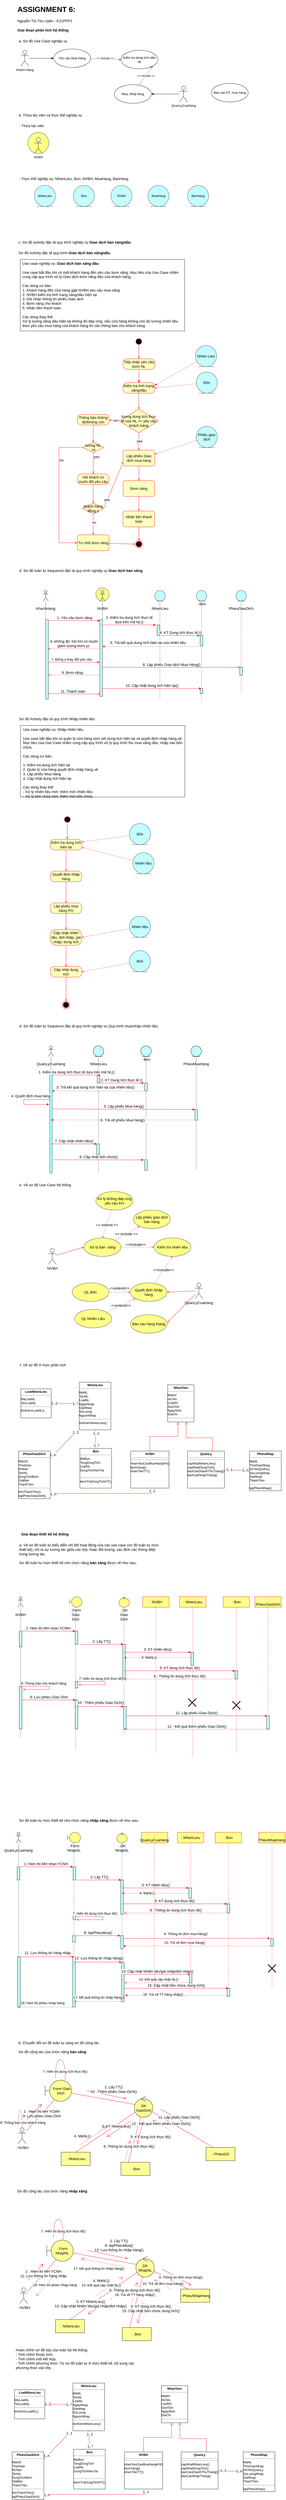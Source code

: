 <mxfile version="20.4.0" type="github">
  <diagram name="Page-1" id="58cdce13-f638-feb5-8d6f-7d28b1aa9fa0">
    <mxGraphModel dx="940" dy="559" grid="1" gridSize="10" guides="1" tooltips="1" connect="1" arrows="1" fold="1" page="1" pageScale="1" pageWidth="1100" pageHeight="850" background="none" math="0" shadow="0">
      <root>
        <mxCell id="0" />
        <mxCell id="1" parent="0" />
        <mxCell id="xa9cYhqqXUYpn5cNcq1_-39" value="" style="endArrow=open;endFill=1;endSize=12;html=1;rounded=0;strokeColor=#FF0000;fontSize=14;" edge="1" parent="1">
          <mxGeometry width="160" relative="1" as="geometry">
            <mxPoint x="117.13" y="8610" as="sourcePoint" />
            <mxPoint x="174.13" y="8550" as="targetPoint" />
          </mxGeometry>
        </mxCell>
        <mxCell id="xa9cYhqqXUYpn5cNcq1_-54" value="" style="endArrow=open;endFill=1;endSize=12;html=1;rounded=0;strokeColor=#F70C24;fontSize=13;" edge="1" parent="1">
          <mxGeometry width="160" relative="1" as="geometry">
            <mxPoint x="551" y="8695" as="sourcePoint" />
            <mxPoint x="531" y="8775" as="targetPoint" />
          </mxGeometry>
        </mxCell>
        <mxCell id="xa9cYhqqXUYpn5cNcq1_-46" value="" style="endArrow=open;startArrow=none;endFill=0;startFill=0;endSize=8;startSize=10;html=1;rounded=0;strokeColor=#FF0000;fontSize=14;" edge="1" parent="1">
          <mxGeometry width="160" relative="1" as="geometry">
            <mxPoint x="344.13" y="8499.5" as="sourcePoint" />
            <mxPoint x="494.13" y="8530" as="targetPoint" />
          </mxGeometry>
        </mxCell>
        <mxCell id="tYTvWXKAVSk7aJ8OGIch-286" value="" style="endArrow=open;startArrow=none;endFill=0;startFill=0;endSize=8;startSize=10;html=1;rounded=0;strokeColor=#FF0000;fontSize=14;" parent="1" edge="1">
          <mxGeometry width="160" relative="1" as="geometry">
            <mxPoint x="338" y="7895.5" as="sourcePoint" />
            <mxPoint x="488" y="7926" as="targetPoint" />
          </mxGeometry>
        </mxCell>
        <mxCell id="aA6KiSFdMs_xKVOCs8zR-3" value="" style="ellipse;whiteSpace=wrap;html=1;aspect=fixed;fillColor=#ffff88;strokeColor=#36393d;" parent="1" vertex="1">
          <mxGeometry x="115" y="500" width="80" height="80" as="geometry" />
        </mxCell>
        <mxCell id="tYTvWXKAVSk7aJ8OGIch-177" value="" style="rounded=0;whiteSpace=wrap;html=1;fontSize=14;" parent="1" vertex="1">
          <mxGeometry x="86.75" y="980" width="622.5" height="270" as="geometry" />
        </mxCell>
        <mxCell id="tYTvWXKAVSk7aJ8OGIch-175" value="" style="rounded=0;whiteSpace=wrap;html=1;fontSize=14;" parent="1" vertex="1">
          <mxGeometry x="87.5" y="2740" width="622.5" height="270" as="geometry" />
        </mxCell>
        <mxCell id="tYTvWXKAVSk7aJ8OGIch-122" value="" style="ellipse;whiteSpace=wrap;html=1;aspect=fixed;fontSize=14;fillColor=#ffff88;strokeColor=#36393d;" parent="1" vertex="1">
          <mxGeometry x="373" y="2220" width="50" height="50" as="geometry" />
        </mxCell>
        <mxCell id="tYTvWXKAVSk7aJ8OGIch-3" style="rounded=0;orthogonalLoop=1;jettySize=auto;html=1;entryX=0;entryY=0.5;entryDx=0;entryDy=0;" parent="1" source="tYTvWXKAVSk7aJ8OGIch-1" target="tYTvWXKAVSk7aJ8OGIch-2" edge="1">
          <mxGeometry relative="1" as="geometry" />
        </mxCell>
        <mxCell id="tYTvWXKAVSk7aJ8OGIch-1" value="Khách Hàng" style="shape=umlActor;verticalLabelPosition=bottom;verticalAlign=top;html=1;outlineConnect=0;" parent="1" vertex="1">
          <mxGeometry x="88.75" y="190" width="30" height="60" as="geometry" />
        </mxCell>
        <mxCell id="tYTvWXKAVSk7aJ8OGIch-7" style="edgeStyle=none;rounded=0;orthogonalLoop=1;jettySize=auto;html=1;entryX=0;entryY=0.5;entryDx=0;entryDy=0;dashed=1;startArrow=none;startFill=0;endArrow=open;endFill=0;" parent="1" source="tYTvWXKAVSk7aJ8OGIch-2" target="tYTvWXKAVSk7aJ8OGIch-4" edge="1">
          <mxGeometry relative="1" as="geometry" />
        </mxCell>
        <mxCell id="tYTvWXKAVSk7aJ8OGIch-8" value="&amp;lt;&amp;lt; include &amp;gt;&amp;gt;" style="edgeLabel;html=1;align=center;verticalAlign=middle;resizable=0;points=[];" parent="tYTvWXKAVSk7aJ8OGIch-7" vertex="1" connectable="0">
          <mxGeometry x="0.214" y="1" relative="1" as="geometry">
            <mxPoint x="-15" y="-3" as="offset" />
          </mxGeometry>
        </mxCell>
        <mxCell id="tYTvWXKAVSk7aJ8OGIch-2" value="Yêu cầu Mua Hàng" style="ellipse;whiteSpace=wrap;html=1;" parent="1" vertex="1">
          <mxGeometry x="213" y="185" width="140" height="70" as="geometry" />
        </mxCell>
        <mxCell id="tYTvWXKAVSk7aJ8OGIch-4" value="Kiểm tra dung tích hiện tại" style="ellipse;whiteSpace=wrap;html=1;" parent="1" vertex="1">
          <mxGeometry x="468" y="190" width="140" height="70" as="geometry" />
        </mxCell>
        <mxCell id="tYTvWXKAVSk7aJ8OGIch-11" style="edgeStyle=none;rounded=0;orthogonalLoop=1;jettySize=auto;html=1;entryX=1;entryY=0.5;entryDx=0;entryDy=0;startArrow=none;startFill=0;endArrow=classic;endFill=1;" parent="1" source="tYTvWXKAVSk7aJ8OGIch-9" target="tYTvWXKAVSk7aJ8OGIch-10" edge="1">
          <mxGeometry relative="1" as="geometry" />
        </mxCell>
        <mxCell id="tYTvWXKAVSk7aJ8OGIch-9" value="QuanLyCuaHang" style="shape=umlActor;verticalLabelPosition=bottom;verticalAlign=top;html=1;" parent="1" vertex="1">
          <mxGeometry x="690" y="325" width="30" height="60" as="geometry" />
        </mxCell>
        <mxCell id="tYTvWXKAVSk7aJ8OGIch-14" value="&amp;lt;&amp;lt; include &amp;gt;&amp;gt;" style="edgeStyle=none;rounded=0;orthogonalLoop=1;jettySize=auto;html=1;entryX=1;entryY=1;entryDx=0;entryDy=0;startArrow=none;startFill=0;endArrow=open;endFill=0;dashed=1;" parent="1" source="tYTvWXKAVSk7aJ8OGIch-10" target="tYTvWXKAVSk7aJ8OGIch-4" edge="1">
          <mxGeometry relative="1" as="geometry">
            <mxPoint x="738.75" y="335" as="targetPoint" />
          </mxGeometry>
        </mxCell>
        <mxCell id="tYTvWXKAVSk7aJ8OGIch-10" value="Mua, Nhâj hàng" style="ellipse;whiteSpace=wrap;html=1;" parent="1" vertex="1">
          <mxGeometry x="443" y="320" width="140" height="70" as="geometry" />
        </mxCell>
        <mxCell id="tYTvWXKAVSk7aJ8OGIch-18" value="NhienLieu" style="ellipse;shape=umlEntity;whiteSpace=wrap;html=1;fillColor=#C4FDFF;strokeColor=#36393d;" parent="1" vertex="1">
          <mxGeometry x="140" y="700" width="80" height="80" as="geometry" />
        </mxCell>
        <mxCell id="tYTvWXKAVSk7aJ8OGIch-19" value="Bon" style="ellipse;shape=umlEntity;whiteSpace=wrap;html=1;fillColor=#C4FDFF;strokeColor=#36393d;" parent="1" vertex="1">
          <mxGeometry x="287.5" y="700" width="80" height="80" as="geometry" />
        </mxCell>
        <mxCell id="tYTvWXKAVSk7aJ8OGIch-20" value="Giai đoạn phân tích hệ thống" style="text;align=center;fontStyle=1;verticalAlign=middle;spacingLeft=3;spacingRight=3;strokeColor=none;rotatable=0;points=[[0,0.5],[1,0.5]];portConstraint=eastwest;fontSize=14;" parent="1" vertex="1">
          <mxGeometry x="65.5" y="100" width="215" height="26" as="geometry" />
        </mxCell>
        <mxCell id="tYTvWXKAVSk7aJ8OGIch-21" value="a. Sơ đồ Use Case nghiệp vụ" style="text;html=1;strokeColor=none;fillColor=none;align=center;verticalAlign=middle;whiteSpace=wrap;rounded=0;fontSize=14;" parent="1" vertex="1">
          <mxGeometry x="78" y="140" width="190" height="30" as="geometry" />
        </mxCell>
        <mxCell id="tYTvWXKAVSk7aJ8OGIch-22" value="b. Thừa tác viên và thực thể nghiệp vụ" style="text;html=1;strokeColor=none;fillColor=none;align=center;verticalAlign=middle;whiteSpace=wrap;rounded=0;fontSize=14;" parent="1" vertex="1">
          <mxGeometry x="70.5" y="420" width="260" height="30" as="geometry" />
        </mxCell>
        <mxCell id="tYTvWXKAVSk7aJ8OGIch-23" value="- Thừa tác viên" style="text;html=1;strokeColor=none;fillColor=none;align=left;verticalAlign=middle;whiteSpace=wrap;rounded=0;fontSize=14;" parent="1" vertex="1">
          <mxGeometry x="80.5" y="460" width="217.5" height="30" as="geometry" />
        </mxCell>
        <mxCell id="tYTvWXKAVSk7aJ8OGIch-24" value="- Thực thể nghiệp vụ: NhienLieu, Bon, NVBH, MuaHang, BanHang&amp;nbsp;" style="text;html=1;strokeColor=none;fillColor=none;align=left;verticalAlign=middle;whiteSpace=wrap;rounded=0;fontSize=14;" parent="1" vertex="1">
          <mxGeometry x="80" y="660" width="540" height="30" as="geometry" />
        </mxCell>
        <mxCell id="tYTvWXKAVSk7aJ8OGIch-25" value="NVBH" style="ellipse;shape=umlEntity;whiteSpace=wrap;html=1;fillColor=#C4FDFF;strokeColor=#36393d;" parent="1" vertex="1">
          <mxGeometry x="430" y="700" width="80" height="80" as="geometry" />
        </mxCell>
        <mxCell id="tYTvWXKAVSk7aJ8OGIch-26" value="MuaHang" style="ellipse;shape=umlEntity;whiteSpace=wrap;html=1;fillColor=#C4FDFF;strokeColor=#36393d;" parent="1" vertex="1">
          <mxGeometry x="570" y="700" width="80" height="80" as="geometry" />
        </mxCell>
        <mxCell id="tYTvWXKAVSk7aJ8OGIch-27" value="BanHang" style="ellipse;shape=umlEntity;whiteSpace=wrap;html=1;fillColor=#C4FDFF;strokeColor=#36393d;" parent="1" vertex="1">
          <mxGeometry x="720" y="700" width="80" height="80" as="geometry" />
        </mxCell>
        <mxCell id="tYTvWXKAVSk7aJ8OGIch-28" value="c. Sơ đồ activity đặc tả quy trình nghiệp vụ &lt;b&gt;Giao dịch bán xăng/dầu&lt;/b&gt;" style="text;html=1;strokeColor=none;fillColor=none;align=left;verticalAlign=middle;whiteSpace=wrap;rounded=0;fontSize=14;" parent="1" vertex="1">
          <mxGeometry x="78" y="900" width="480" height="30" as="geometry" />
        </mxCell>
        <mxCell id="tYTvWXKAVSk7aJ8OGIch-29" value="Sơ đồ Activity đặc tả quy trình &lt;b&gt;Giao dịch bán xăng/dầu&lt;/b&gt;" style="text;html=1;strokeColor=none;fillColor=none;align=left;verticalAlign=middle;whiteSpace=wrap;rounded=0;fontSize=14;" parent="1" vertex="1">
          <mxGeometry x="78" y="940" width="480" height="30" as="geometry" />
        </mxCell>
        <mxCell id="tYTvWXKAVSk7aJ8OGIch-30" value="&lt;h1&gt;ASSIGNMENT 6:&lt;/h1&gt;&lt;p&gt;Nguyễn Thị Thu Uyên - K21PFP1&lt;/p&gt;" style="text;html=1;strokeColor=none;fillColor=none;spacing=5;spacingTop=-20;whiteSpace=wrap;overflow=hidden;rounded=0;fontSize=14;" parent="1" vertex="1">
          <mxGeometry x="70.5" y="10" width="930" height="90" as="geometry" />
        </mxCell>
        <mxCell id="tYTvWXKAVSk7aJ8OGIch-31" value="Use case nghiệp vụ: &lt;b&gt;Giao dịch bán xăng dầu&lt;br&gt;&lt;/b&gt;&lt;br&gt;Use case bắt đầu khi có một khách hàng đến yêu cầu bơm xăng. Mục tiêu của Use Case nhằm cung cấp quy trình xử lý Giao dịch bơm xăng dầu của khách hàng.&lt;br&gt;&lt;br&gt;Các dòng cơ bản:&lt;br&gt;1. Khách hàng đến cửa hàng gặp NVBH yêu cầu mua xăng&lt;br&gt;2. NVBH kiểm tra tình trạng xăng/dầu hiện tại&lt;br&gt;3. Ghi nhận thông tin phiếu Giao dịch&lt;br&gt;4. Bơm xăng cho khách&lt;br&gt;5. Nhận tiền thanh toán&lt;br&gt;&lt;br&gt;Các dòng thay thể:&lt;br&gt;Xử lý lượng xăng dầu hiện tại không đủ đáp ứng: nếu cửa hàng không còn đủ lượng nhiên liệu theo yêu cầu mua hàng của khách hàng thì cần thông báo cho khách hàng&amp;nbsp;" style="text;html=1;strokeColor=none;fillColor=none;align=left;verticalAlign=top;whiteSpace=wrap;rounded=0;fontSize=14;" parent="1" vertex="1">
          <mxGeometry x="93" y="980" width="610" height="290" as="geometry" />
        </mxCell>
        <mxCell id="tYTvWXKAVSk7aJ8OGIch-32" value="" style="ellipse;html=1;shape=startState;fillColor=#000000;strokeColor=#ff0000;fontSize=14;" parent="1" vertex="1">
          <mxGeometry x="520.5" y="1275" width="30" height="30" as="geometry" />
        </mxCell>
        <mxCell id="tYTvWXKAVSk7aJ8OGIch-33" value="" style="edgeStyle=orthogonalEdgeStyle;html=1;verticalAlign=bottom;endArrow=open;endSize=8;strokeColor=#ff0000;rounded=0;fontSize=14;" parent="1" source="tYTvWXKAVSk7aJ8OGIch-32" target="tYTvWXKAVSk7aJ8OGIch-34" edge="1">
          <mxGeometry relative="1" as="geometry">
            <mxPoint x="536" y="1375" as="targetPoint" />
          </mxGeometry>
        </mxCell>
        <mxCell id="tYTvWXKAVSk7aJ8OGIch-36" value="" style="edgeStyle=none;rounded=0;orthogonalLoop=1;jettySize=auto;html=1;fontSize=14;startArrow=none;startFill=0;endArrow=classic;endFill=1;strokeColor=#FF0000;" parent="1" source="tYTvWXKAVSk7aJ8OGIch-34" target="tYTvWXKAVSk7aJ8OGIch-35" edge="1">
          <mxGeometry relative="1" as="geometry" />
        </mxCell>
        <mxCell id="tYTvWXKAVSk7aJ8OGIch-34" value="Tiếp nhận yêu cầu bơm NL" style="rounded=1;whiteSpace=wrap;html=1;arcSize=40;fontColor=#000000;fillColor=#ffffc0;strokeColor=#ff0000;fontSize=14;" parent="1" vertex="1">
          <mxGeometry x="476" y="1355" width="120" height="40" as="geometry" />
        </mxCell>
        <mxCell id="tYTvWXKAVSk7aJ8OGIch-41" style="edgeStyle=none;rounded=0;orthogonalLoop=1;jettySize=auto;html=1;strokeColor=#FF0000;fontSize=14;startArrow=none;startFill=0;endArrow=open;endFill=0;" parent="1" source="tYTvWXKAVSk7aJ8OGIch-35" target="tYTvWXKAVSk7aJ8OGIch-42" edge="1">
          <mxGeometry relative="1" as="geometry">
            <mxPoint x="536" y="1585" as="targetPoint" />
          </mxGeometry>
        </mxCell>
        <mxCell id="tYTvWXKAVSk7aJ8OGIch-35" value="Kiểm tra tình trạng xăng/dầu" style="rounded=1;whiteSpace=wrap;html=1;arcSize=40;fontColor=#000000;fillColor=#ffffc0;strokeColor=#ff0000;fontSize=14;" parent="1" vertex="1">
          <mxGeometry x="476" y="1445" width="120" height="40" as="geometry" />
        </mxCell>
        <mxCell id="tYTvWXKAVSk7aJ8OGIch-38" style="edgeStyle=none;rounded=0;orthogonalLoop=1;jettySize=auto;html=1;entryX=1;entryY=0.5;entryDx=0;entryDy=0;strokeColor=#FF0000;fontSize=14;startArrow=none;startFill=0;endArrow=open;endFill=0;dashed=1;" parent="1" source="tYTvWXKAVSk7aJ8OGIch-37" target="tYTvWXKAVSk7aJ8OGIch-35" edge="1">
          <mxGeometry relative="1" as="geometry" />
        </mxCell>
        <mxCell id="tYTvWXKAVSk7aJ8OGIch-37" value="Bồn" style="ellipse;shape=umlEntity;whiteSpace=wrap;html=1;fontSize=14;fillColor=#C4FDFF;strokeColor=#36393d;" parent="1" vertex="1">
          <mxGeometry x="753" y="1405" width="80" height="80" as="geometry" />
        </mxCell>
        <mxCell id="tYTvWXKAVSk7aJ8OGIch-43" style="edgeStyle=none;rounded=0;orthogonalLoop=1;jettySize=auto;html=1;strokeColor=#FF0000;fontSize=14;startArrow=none;startFill=0;endArrow=open;endFill=0;" parent="1" source="tYTvWXKAVSk7aJ8OGIch-42" target="tYTvWXKAVSk7aJ8OGIch-44" edge="1">
          <mxGeometry relative="1" as="geometry">
            <mxPoint x="413" y="1585" as="targetPoint" />
          </mxGeometry>
        </mxCell>
        <mxCell id="tYTvWXKAVSk7aJ8OGIch-54" value="no" style="edgeLabel;html=1;align=center;verticalAlign=middle;resizable=0;points=[];fontSize=14;" parent="tYTvWXKAVSk7aJ8OGIch-43" vertex="1" connectable="0">
          <mxGeometry x="-0.181" relative="1" as="geometry">
            <mxPoint as="offset" />
          </mxGeometry>
        </mxCell>
        <mxCell id="tYTvWXKAVSk7aJ8OGIch-46" value="" style="edgeStyle=none;rounded=0;orthogonalLoop=1;jettySize=auto;html=1;strokeColor=#FF0000;fontSize=14;startArrow=none;startFill=0;endArrow=open;endFill=0;" parent="1" source="tYTvWXKAVSk7aJ8OGIch-42" target="tYTvWXKAVSk7aJ8OGIch-45" edge="1">
          <mxGeometry relative="1" as="geometry" />
        </mxCell>
        <mxCell id="tYTvWXKAVSk7aJ8OGIch-53" value="yes" style="edgeLabel;html=1;align=center;verticalAlign=middle;resizable=0;points=[];fontSize=14;" parent="tYTvWXKAVSk7aJ8OGIch-46" vertex="1" connectable="0">
          <mxGeometry x="-0.046" y="2" relative="1" as="geometry">
            <mxPoint as="offset" />
          </mxGeometry>
        </mxCell>
        <mxCell id="tYTvWXKAVSk7aJ8OGIch-42" value="lượng dung tích thực tế của NL &amp;gt;= yêu cầu khách hàng" style="rhombus;whiteSpace=wrap;html=1;fillColor=#ffffc0;strokeColor=#ff0000;fontSize=14;" parent="1" vertex="1">
          <mxGeometry x="462" y="1545" width="147" height="90" as="geometry" />
        </mxCell>
        <mxCell id="tYTvWXKAVSk7aJ8OGIch-85" value="" style="edgeStyle=none;rounded=0;orthogonalLoop=1;jettySize=auto;html=1;strokeColor=#FF0000;fontSize=14;startArrow=none;startFill=0;endArrow=open;endFill=0;" parent="1" source="tYTvWXKAVSk7aJ8OGIch-44" target="tYTvWXKAVSk7aJ8OGIch-82" edge="1">
          <mxGeometry relative="1" as="geometry" />
        </mxCell>
        <mxCell id="tYTvWXKAVSk7aJ8OGIch-44" value="Thông báo không đủ/không còn" style="rounded=1;whiteSpace=wrap;html=1;arcSize=40;fontColor=#000000;fillColor=#ffffc0;strokeColor=#ff0000;fontSize=14;" parent="1" vertex="1">
          <mxGeometry x="303" y="1565" width="120" height="40" as="geometry" />
        </mxCell>
        <mxCell id="tYTvWXKAVSk7aJ8OGIch-50" value="" style="edgeStyle=none;rounded=0;orthogonalLoop=1;jettySize=auto;html=1;strokeColor=#FF0000;fontSize=14;startArrow=none;startFill=0;endArrow=open;endFill=0;" parent="1" source="tYTvWXKAVSk7aJ8OGIch-45" target="tYTvWXKAVSk7aJ8OGIch-49" edge="1">
          <mxGeometry relative="1" as="geometry" />
        </mxCell>
        <mxCell id="tYTvWXKAVSk7aJ8OGIch-45" value="Lập phiếu Giao dịch mua hàng" style="rounded=1;whiteSpace=wrap;html=1;fontSize=14;fillColor=#ffffc0;strokeColor=#ff0000;" parent="1" vertex="1">
          <mxGeometry x="476" y="1700" width="120" height="60" as="geometry" />
        </mxCell>
        <mxCell id="tYTvWXKAVSk7aJ8OGIch-48" style="edgeStyle=none;rounded=0;orthogonalLoop=1;jettySize=auto;html=1;entryX=1;entryY=0.25;entryDx=0;entryDy=0;strokeColor=#FF0000;fontSize=14;startArrow=none;startFill=0;endArrow=open;endFill=0;dashed=1;" parent="1" source="tYTvWXKAVSk7aJ8OGIch-47" target="tYTvWXKAVSk7aJ8OGIch-45" edge="1">
          <mxGeometry relative="1" as="geometry" />
        </mxCell>
        <mxCell id="tYTvWXKAVSk7aJ8OGIch-47" value="Phiếu giao dịch" style="ellipse;shape=umlEntity;whiteSpace=wrap;html=1;fontSize=14;fillColor=#C4FDFF;strokeColor=#36393d;" parent="1" vertex="1">
          <mxGeometry x="753" y="1610" width="80" height="80" as="geometry" />
        </mxCell>
        <mxCell id="tYTvWXKAVSk7aJ8OGIch-52" value="" style="edgeStyle=none;rounded=0;orthogonalLoop=1;jettySize=auto;html=1;strokeColor=#FF0000;fontSize=14;startArrow=none;startFill=0;endArrow=open;endFill=0;" parent="1" source="tYTvWXKAVSk7aJ8OGIch-49" target="tYTvWXKAVSk7aJ8OGIch-51" edge="1">
          <mxGeometry relative="1" as="geometry" />
        </mxCell>
        <mxCell id="tYTvWXKAVSk7aJ8OGIch-49" value="Bơm xăng" style="rounded=1;whiteSpace=wrap;html=1;fontSize=14;fillColor=#ffffc0;strokeColor=#ff0000;" parent="1" vertex="1">
          <mxGeometry x="476" y="1815" width="120" height="60" as="geometry" />
        </mxCell>
        <mxCell id="tYTvWXKAVSk7aJ8OGIch-56" style="edgeStyle=none;rounded=0;orthogonalLoop=1;jettySize=auto;html=1;entryX=0.5;entryY=0;entryDx=0;entryDy=0;strokeColor=#FF0000;fontSize=14;startArrow=none;startFill=0;endArrow=open;endFill=0;" parent="1" source="tYTvWXKAVSk7aJ8OGIch-51" target="tYTvWXKAVSk7aJ8OGIch-55" edge="1">
          <mxGeometry relative="1" as="geometry" />
        </mxCell>
        <mxCell id="tYTvWXKAVSk7aJ8OGIch-51" value="Nhận tiền thanh toán" style="rounded=1;whiteSpace=wrap;html=1;fontSize=14;fillColor=#ffffc0;strokeColor=#ff0000;" parent="1" vertex="1">
          <mxGeometry x="475.5" y="1930" width="120" height="60" as="geometry" />
        </mxCell>
        <mxCell id="tYTvWXKAVSk7aJ8OGIch-55" value="" style="ellipse;html=1;shape=endState;fillColor=#000000;strokeColor=#ff0000;fontSize=14;" parent="1" vertex="1">
          <mxGeometry x="521" y="2040" width="30" height="30" as="geometry" />
        </mxCell>
        <mxCell id="tYTvWXKAVSk7aJ8OGIch-65" style="edgeStyle=none;rounded=0;orthogonalLoop=1;jettySize=auto;html=1;strokeColor=#FF0000;fontSize=14;startArrow=none;startFill=0;endArrow=open;endFill=0;" parent="1" source="tYTvWXKAVSk7aJ8OGIch-60" target="tYTvWXKAVSk7aJ8OGIch-66" edge="1">
          <mxGeometry relative="1" as="geometry">
            <mxPoint x="363" y="1800" as="targetPoint" />
          </mxGeometry>
        </mxCell>
        <mxCell id="tYTvWXKAVSk7aJ8OGIch-60" value="Hỏi khách có muốn đổi yêu cầu" style="rounded=1;whiteSpace=wrap;html=1;arcSize=40;fontColor=#000000;fillColor=#ffffc0;strokeColor=#ff0000;fontSize=14;" parent="1" vertex="1">
          <mxGeometry x="303" y="1790" width="120" height="40" as="geometry" />
        </mxCell>
        <mxCell id="tYTvWXKAVSk7aJ8OGIch-68" value="" style="edgeStyle=none;rounded=0;orthogonalLoop=1;jettySize=auto;html=1;strokeColor=#FF0000;fontSize=14;startArrow=none;startFill=0;endArrow=open;endFill=0;" parent="1" source="tYTvWXKAVSk7aJ8OGIch-66" target="tYTvWXKAVSk7aJ8OGIch-67" edge="1">
          <mxGeometry relative="1" as="geometry" />
        </mxCell>
        <mxCell id="tYTvWXKAVSk7aJ8OGIch-73" value="no" style="edgeLabel;html=1;align=center;verticalAlign=middle;resizable=0;points=[];fontSize=14;" parent="tYTvWXKAVSk7aJ8OGIch-68" vertex="1" connectable="0">
          <mxGeometry x="-0.189" y="3" relative="1" as="geometry">
            <mxPoint as="offset" />
          </mxGeometry>
        </mxCell>
        <mxCell id="tYTvWXKAVSk7aJ8OGIch-71" style="edgeStyle=none;rounded=0;orthogonalLoop=1;jettySize=auto;html=1;entryX=0;entryY=0.75;entryDx=0;entryDy=0;strokeColor=#FF0000;fontSize=14;startArrow=none;startFill=0;endArrow=open;endFill=0;exitX=1;exitY=0.5;exitDx=0;exitDy=0;" parent="1" source="tYTvWXKAVSk7aJ8OGIch-66" target="tYTvWXKAVSk7aJ8OGIch-45" edge="1">
          <mxGeometry relative="1" as="geometry" />
        </mxCell>
        <mxCell id="tYTvWXKAVSk7aJ8OGIch-72" value="yes" style="edgeLabel;html=1;align=center;verticalAlign=middle;resizable=0;points=[];fontSize=14;" parent="tYTvWXKAVSk7aJ8OGIch-71" vertex="1" connectable="0">
          <mxGeometry x="-0.632" y="2" relative="1" as="geometry">
            <mxPoint as="offset" />
          </mxGeometry>
        </mxCell>
        <mxCell id="tYTvWXKAVSk7aJ8OGIch-66" value="khách hàng đồng ý" style="rhombus;whiteSpace=wrap;html=1;fillColor=#ffffc0;strokeColor=#ff0000;fontSize=14;" parent="1" vertex="1">
          <mxGeometry x="323" y="1900" width="80" height="40" as="geometry" />
        </mxCell>
        <mxCell id="tYTvWXKAVSk7aJ8OGIch-74" style="edgeStyle=none;rounded=0;orthogonalLoop=1;jettySize=auto;html=1;entryX=0;entryY=0.5;entryDx=0;entryDy=0;strokeColor=#FF0000;fontSize=14;startArrow=none;startFill=0;endArrow=open;endFill=0;" parent="1" source="tYTvWXKAVSk7aJ8OGIch-67" target="tYTvWXKAVSk7aJ8OGIch-55" edge="1">
          <mxGeometry relative="1" as="geometry" />
        </mxCell>
        <mxCell id="tYTvWXKAVSk7aJ8OGIch-67" value="Từ chối bơm xăng" style="rounded=1;whiteSpace=wrap;html=1;fontSize=14;fillColor=#ffffc0;strokeColor=#ff0000;" parent="1" vertex="1">
          <mxGeometry x="303" y="2020" width="120" height="60" as="geometry" />
        </mxCell>
        <mxCell id="tYTvWXKAVSk7aJ8OGIch-82" value="lượng NL &amp;gt;0" style="rhombus;whiteSpace=wrap;html=1;fillColor=#ffffc0;strokeColor=#ff0000;fontSize=14;" parent="1" vertex="1">
          <mxGeometry x="323" y="1670" width="80" height="40" as="geometry" />
        </mxCell>
        <mxCell id="tYTvWXKAVSk7aJ8OGIch-83" value="no" style="edgeStyle=orthogonalEdgeStyle;html=1;align=left;verticalAlign=bottom;endArrow=open;endSize=8;strokeColor=#ff0000;rounded=0;fontSize=14;entryX=0;entryY=0.5;entryDx=0;entryDy=0;" parent="1" source="tYTvWXKAVSk7aJ8OGIch-82" target="tYTvWXKAVSk7aJ8OGIch-67" edge="1">
          <mxGeometry x="-0.429" relative="1" as="geometry">
            <mxPoint x="253" y="1690" as="targetPoint" />
            <Array as="points">
              <mxPoint x="233" y="1690" />
              <mxPoint x="233" y="2050" />
            </Array>
            <mxPoint as="offset" />
          </mxGeometry>
        </mxCell>
        <mxCell id="tYTvWXKAVSk7aJ8OGIch-84" value="yes" style="edgeStyle=orthogonalEdgeStyle;html=1;align=left;verticalAlign=top;endArrow=open;endSize=8;strokeColor=#ff0000;rounded=0;fontSize=14;entryX=0.5;entryY=0;entryDx=0;entryDy=0;" parent="1" source="tYTvWXKAVSk7aJ8OGIch-82" target="tYTvWXKAVSk7aJ8OGIch-60" edge="1">
          <mxGeometry x="-1" relative="1" as="geometry">
            <mxPoint x="363" y="1770" as="targetPoint" />
          </mxGeometry>
        </mxCell>
        <mxCell id="tYTvWXKAVSk7aJ8OGIch-86" value="d. Sơ đồ tuần tự Sequence đặc tả quy trình nghiệp vụ &lt;b&gt;Giao dịch bán xăng&lt;/b&gt;" style="text;html=1;strokeColor=none;fillColor=none;align=left;verticalAlign=middle;whiteSpace=wrap;rounded=0;fontSize=14;" parent="1" vertex="1">
          <mxGeometry x="80.5" y="2140" width="480" height="30" as="geometry" />
        </mxCell>
        <mxCell id="tYTvWXKAVSk7aJ8OGIch-95" value=": KhachHang" style="shape=umlLifeline;participant=umlActor;perimeter=lifelinePerimeter;whiteSpace=wrap;html=1;container=1;collapsible=0;recursiveResize=0;verticalAlign=top;spacingTop=36;outlineConnect=0;fontSize=14;" parent="1" vertex="1">
          <mxGeometry x="173" y="2230" width="20" height="410" as="geometry" />
        </mxCell>
        <mxCell id="tYTvWXKAVSk7aJ8OGIch-102" value="" style="html=1;points=[];perimeter=orthogonalPerimeter;fontSize=14;fillColor=#C4FDFF;" parent="tYTvWXKAVSk7aJ8OGIch-95" vertex="1">
          <mxGeometry x="10" y="110" width="10" height="300" as="geometry" />
        </mxCell>
        <mxCell id="tYTvWXKAVSk7aJ8OGIch-96" value=": NhienLieu" style="shape=umlLifeline;participant=umlEntity;perimeter=lifelinePerimeter;whiteSpace=wrap;html=1;container=1;collapsible=0;recursiveResize=0;verticalAlign=top;spacingTop=36;outlineConnect=0;fontSize=14;fillColor=#C4FDFF;strokeColor=#36393d;" parent="1" vertex="1">
          <mxGeometry x="595.5" y="2230" width="40" height="410" as="geometry" />
        </mxCell>
        <mxCell id="xa9cYhqqXUYpn5cNcq1_-13" value="" style="html=1;points=[];perimeter=orthogonalPerimeter;fillColor=#C4FDFF;" vertex="1" parent="tYTvWXKAVSk7aJ8OGIch-96">
          <mxGeometry x="9.5" y="130" width="10" height="40" as="geometry" />
        </mxCell>
        <mxCell id="tYTvWXKAVSk7aJ8OGIch-97" value=": Bon" style="shape=umlLifeline;participant=umlEntity;perimeter=lifelinePerimeter;whiteSpace=wrap;html=1;container=1;collapsible=0;recursiveResize=0;verticalAlign=top;spacingTop=36;outlineConnect=0;fontSize=14;fillColor=#C4FDFF;strokeColor=#36393d;" parent="1" vertex="1">
          <mxGeometry x="753" y="2230" width="40" height="420" as="geometry" />
        </mxCell>
        <mxCell id="tYTvWXKAVSk7aJ8OGIch-118" value="" style="html=1;points=[];perimeter=orthogonalPerimeter;fontSize=14;fillColor=#C4FDFF;" parent="tYTvWXKAVSk7aJ8OGIch-97" vertex="1">
          <mxGeometry x="15" y="370" width="10" height="20" as="geometry" />
        </mxCell>
        <mxCell id="tYTvWXKAVSk7aJ8OGIch-98" value=": PhieuGiaoDich" style="shape=umlLifeline;participant=umlEntity;perimeter=lifelinePerimeter;whiteSpace=wrap;html=1;container=1;collapsible=0;recursiveResize=0;verticalAlign=top;spacingTop=36;outlineConnect=0;fontSize=14;fillColor=#C4FDFF;strokeColor=#36393d;" parent="1" vertex="1">
          <mxGeometry x="903" y="2230" width="40" height="390" as="geometry" />
        </mxCell>
        <mxCell id="tYTvWXKAVSk7aJ8OGIch-111" value="" style="html=1;points=[];perimeter=orthogonalPerimeter;fontSize=14;fillColor=#C4FDFF;" parent="tYTvWXKAVSk7aJ8OGIch-98" vertex="1">
          <mxGeometry x="15" y="290" width="10" height="30" as="geometry" />
        </mxCell>
        <mxCell id="tYTvWXKAVSk7aJ8OGIch-99" value=": NVBH" style="shape=umlLifeline;participant=umlActor;perimeter=lifelinePerimeter;whiteSpace=wrap;html=1;container=1;collapsible=0;recursiveResize=0;verticalAlign=top;spacingTop=36;outlineConnect=0;fontSize=14;" parent="1" vertex="1">
          <mxGeometry x="388" y="2230" width="20" height="400" as="geometry" />
        </mxCell>
        <mxCell id="tYTvWXKAVSk7aJ8OGIch-100" value="" style="html=1;points=[];perimeter=orthogonalPerimeter;fontSize=14;fillColor=#C4FDFF;" parent="tYTvWXKAVSk7aJ8OGIch-99" vertex="1">
          <mxGeometry y="110" width="10" height="290" as="geometry" />
        </mxCell>
        <mxCell id="tYTvWXKAVSk7aJ8OGIch-101" value="1. Yêu cầu bơm xăng" style="html=1;verticalAlign=bottom;startArrow=none;endArrow=block;startSize=8;rounded=0;strokeColor=#FF0000;fontSize=14;exitX=1.3;exitY=0.013;exitDx=0;exitDy=0;exitPerimeter=0;startFill=0;" parent="1" source="tYTvWXKAVSk7aJ8OGIch-102" target="tYTvWXKAVSk7aJ8OGIch-100" edge="1">
          <mxGeometry relative="1" as="geometry">
            <mxPoint x="313" y="2340" as="sourcePoint" />
          </mxGeometry>
        </mxCell>
        <mxCell id="tYTvWXKAVSk7aJ8OGIch-106" value="6. không đủ: hỏi KH có muốn &lt;br&gt;giảm lượng bơm yc&amp;nbsp;" style="edgeStyle=none;rounded=0;orthogonalLoop=1;jettySize=auto;html=1;strokeColor=#FF0000;fontSize=14;startArrow=none;startFill=0;endArrow=open;endFill=0;dashed=1;" parent="1" edge="1">
          <mxGeometry x="0.016" y="-20" relative="1" as="geometry">
            <mxPoint x="390" y="2450" as="sourcePoint" />
            <Array as="points" />
            <mxPoint as="offset" />
            <mxPoint x="193" y="2450" as="targetPoint" />
          </mxGeometry>
        </mxCell>
        <mxCell id="tYTvWXKAVSk7aJ8OGIch-112" value="" style="edgeStyle=none;rounded=0;orthogonalLoop=1;jettySize=auto;html=1;strokeColor=#FF0000;fontSize=14;startArrow=none;startFill=0;endArrow=open;endFill=0;" parent="1" source="tYTvWXKAVSk7aJ8OGIch-99" target="tYTvWXKAVSk7aJ8OGIch-111" edge="1">
          <mxGeometry relative="1" as="geometry">
            <mxPoint x="413" y="2510" as="sourcePoint" />
          </mxGeometry>
        </mxCell>
        <mxCell id="tYTvWXKAVSk7aJ8OGIch-113" value="8. Lập phiếu Giao dịch Mua Hàng()" style="edgeLabel;html=1;align=center;verticalAlign=middle;resizable=0;points=[];fontSize=14;" parent="tYTvWXKAVSk7aJ8OGIch-112" vertex="1" connectable="0">
          <mxGeometry x="-0.016" relative="1" as="geometry">
            <mxPoint x="5" y="-10" as="offset" />
          </mxGeometry>
        </mxCell>
        <mxCell id="tYTvWXKAVSk7aJ8OGIch-114" style="edgeStyle=none;rounded=0;orthogonalLoop=1;jettySize=auto;html=1;strokeColor=#FF0000;fontSize=14;startArrow=none;startFill=0;endArrow=open;endFill=0;exitX=-0.2;exitY=0.721;exitDx=0;exitDy=0;exitPerimeter=0;dashed=1;" parent="1" source="tYTvWXKAVSk7aJ8OGIch-100" target="tYTvWXKAVSk7aJ8OGIch-102" edge="1">
          <mxGeometry relative="1" as="geometry" />
        </mxCell>
        <mxCell id="tYTvWXKAVSk7aJ8OGIch-115" value="9. Bơm xăng" style="text;html=1;align=center;verticalAlign=middle;resizable=0;points=[];autosize=1;strokeColor=none;fillColor=none;fontSize=14;" parent="1" vertex="1">
          <mxGeometry x="233" y="2525" width="100" height="30" as="geometry" />
        </mxCell>
        <mxCell id="tYTvWXKAVSk7aJ8OGIch-116" style="edgeStyle=none;rounded=0;orthogonalLoop=1;jettySize=auto;html=1;strokeColor=#FF0000;fontSize=14;startArrow=none;startFill=0;endArrow=open;endFill=0;entryX=0.1;entryY=0.969;entryDx=0;entryDy=0;entryPerimeter=0;" parent="1" source="tYTvWXKAVSk7aJ8OGIch-102" target="tYTvWXKAVSk7aJ8OGIch-100" edge="1">
          <mxGeometry relative="1" as="geometry">
            <mxPoint x="383" y="2620" as="targetPoint" />
            <Array as="points">
              <mxPoint x="203" y="2620" />
            </Array>
          </mxGeometry>
        </mxCell>
        <mxCell id="tYTvWXKAVSk7aJ8OGIch-120" value="11. Thanh toán" style="edgeLabel;html=1;align=center;verticalAlign=middle;resizable=0;points=[];fontSize=14;" parent="tYTvWXKAVSk7aJ8OGIch-116" vertex="1" connectable="0">
          <mxGeometry x="-0.242" y="-1" relative="1" as="geometry">
            <mxPoint x="18" y="-11" as="offset" />
          </mxGeometry>
        </mxCell>
        <mxCell id="tYTvWXKAVSk7aJ8OGIch-117" value="10. Cập nhật dung tích hiện tại()" style="html=1;verticalAlign=bottom;endArrow=block;rounded=0;strokeColor=#FF0000;fontSize=14;" parent="1" target="tYTvWXKAVSk7aJ8OGIch-97" edge="1">
          <mxGeometry width="80" relative="1" as="geometry">
            <mxPoint x="396" y="2600" as="sourcePoint" />
            <mxPoint x="476" y="2600" as="targetPoint" />
          </mxGeometry>
        </mxCell>
        <mxCell id="tYTvWXKAVSk7aJ8OGIch-123" value="Sơ đồ Activity đặc tả quy trình Nhập nhiên liệu" style="text;html=1;strokeColor=none;fillColor=none;align=left;verticalAlign=middle;whiteSpace=wrap;rounded=0;fontSize=14;" parent="1" vertex="1">
          <mxGeometry x="80" y="2700" width="480" height="30" as="geometry" />
        </mxCell>
        <mxCell id="tYTvWXKAVSk7aJ8OGIch-124" value="Use case nghiệp vụ: Nhập nhiên liệu&lt;br&gt;&lt;br&gt;Use case bắt đầu khi có quản lý cửa hàng xem xét dung tích hiện tại và quyết định nhập hàng về. Mục tiêu của Use Case nhằm cung cấp quy trình xử lý quy trình thu mua xăng dầu, nhập vào bồn chứa.&lt;br&gt;&lt;br&gt;Các dòng cơ bản:&lt;br&gt;&lt;br&gt;1. Kiểm tra dung tích hiện tại&lt;br&gt;2. Quản lý cửa hàng quyết định nhập hàng về&lt;br&gt;3. Lập phiếu Mua hàng&lt;br&gt;4. Cập nhật dung tích hiện tại&lt;br&gt;&lt;br&gt;Các dòng thay thể:&lt;br&gt;- Xử lý nhiên liệu mới: thêm mới nhiên liệu&lt;br&gt;- Xử lý bồn chứa mới: thêm mới bồn chứa" style="text;html=1;strokeColor=none;fillColor=none;align=left;verticalAlign=top;whiteSpace=wrap;rounded=0;fontSize=14;" parent="1" vertex="1">
          <mxGeometry x="95" y="2740" width="610" height="290" as="geometry" />
        </mxCell>
        <mxCell id="tYTvWXKAVSk7aJ8OGIch-128" value="" style="ellipse;html=1;shape=startState;fillColor=#000000;strokeColor=#ff0000;fontSize=14;" parent="1" vertex="1">
          <mxGeometry x="250" y="3080" width="30" height="30" as="geometry" />
        </mxCell>
        <mxCell id="tYTvWXKAVSk7aJ8OGIch-129" value="" style="edgeStyle=orthogonalEdgeStyle;html=1;verticalAlign=bottom;endArrow=open;endSize=8;strokeColor=#ff0000;rounded=0;fontSize=14;" parent="1" source="tYTvWXKAVSk7aJ8OGIch-128" edge="1">
          <mxGeometry relative="1" as="geometry">
            <mxPoint x="265" y="3170" as="targetPoint" />
          </mxGeometry>
        </mxCell>
        <mxCell id="tYTvWXKAVSk7aJ8OGIch-135" value="" style="edgeStyle=none;rounded=0;orthogonalLoop=1;jettySize=auto;html=1;strokeColor=#FF0000;fontSize=14;startArrow=none;startFill=0;endArrow=open;endFill=0;" parent="1" source="tYTvWXKAVSk7aJ8OGIch-130" target="tYTvWXKAVSk7aJ8OGIch-134" edge="1">
          <mxGeometry relative="1" as="geometry" />
        </mxCell>
        <mxCell id="tYTvWXKAVSk7aJ8OGIch-130" value="Kiểm tra dung tích hiện tại" style="rounded=1;whiteSpace=wrap;html=1;arcSize=40;fontColor=#000000;fillColor=#ffffc0;strokeColor=#ff0000;fontSize=14;" parent="1" vertex="1">
          <mxGeometry x="200" y="3170" width="120" height="40" as="geometry" />
        </mxCell>
        <mxCell id="tYTvWXKAVSk7aJ8OGIch-133" style="edgeStyle=none;rounded=0;orthogonalLoop=1;jettySize=auto;html=1;entryX=1;entryY=0.25;entryDx=0;entryDy=0;strokeColor=#FF0000;fontSize=14;startArrow=none;startFill=0;endArrow=open;endFill=0;dashed=1;" parent="1" source="tYTvWXKAVSk7aJ8OGIch-132" target="tYTvWXKAVSk7aJ8OGIch-130" edge="1">
          <mxGeometry relative="1" as="geometry" />
        </mxCell>
        <mxCell id="tYTvWXKAVSk7aJ8OGIch-132" value="Bồn" style="ellipse;shape=umlEntity;whiteSpace=wrap;html=1;fontSize=14;fillColor=#C4FDFF;strokeColor=#36393d;" parent="1" vertex="1">
          <mxGeometry x="500" y="3110" width="80" height="80" as="geometry" />
        </mxCell>
        <mxCell id="tYTvWXKAVSk7aJ8OGIch-137" value="" style="edgeStyle=none;rounded=0;orthogonalLoop=1;jettySize=auto;html=1;strokeColor=#FF0000;fontSize=14;startArrow=none;startFill=0;endArrow=open;endFill=0;" parent="1" source="tYTvWXKAVSk7aJ8OGIch-134" target="tYTvWXKAVSk7aJ8OGIch-136" edge="1">
          <mxGeometry relative="1" as="geometry" />
        </mxCell>
        <mxCell id="tYTvWXKAVSk7aJ8OGIch-134" value="Quyết định nhập hàng" style="rounded=1;whiteSpace=wrap;html=1;arcSize=40;fontColor=#000000;fillColor=#ffffc0;strokeColor=#ff0000;fontSize=14;" parent="1" vertex="1">
          <mxGeometry x="200" y="3290" width="120" height="40" as="geometry" />
        </mxCell>
        <mxCell id="tYTvWXKAVSk7aJ8OGIch-139" value="" style="edgeStyle=none;rounded=0;orthogonalLoop=1;jettySize=auto;html=1;strokeColor=#FF0000;fontSize=14;startArrow=none;startFill=0;endArrow=open;endFill=0;" parent="1" source="tYTvWXKAVSk7aJ8OGIch-136" target="tYTvWXKAVSk7aJ8OGIch-138" edge="1">
          <mxGeometry relative="1" as="geometry" />
        </mxCell>
        <mxCell id="tYTvWXKAVSk7aJ8OGIch-136" value="Lập phiếu mua hàng PO" style="rounded=1;whiteSpace=wrap;html=1;arcSize=40;fontColor=#000000;fillColor=#ffffc0;strokeColor=#ff0000;fontSize=14;" parent="1" vertex="1">
          <mxGeometry x="200" y="3410" width="120" height="40" as="geometry" />
        </mxCell>
        <mxCell id="tYTvWXKAVSk7aJ8OGIch-141" value="" style="edgeStyle=none;rounded=0;orthogonalLoop=1;jettySize=auto;html=1;strokeColor=#FF0000;fontSize=14;startArrow=none;startFill=0;endArrow=open;endFill=0;" parent="1" source="tYTvWXKAVSk7aJ8OGIch-138" target="tYTvWXKAVSk7aJ8OGIch-140" edge="1">
          <mxGeometry relative="1" as="geometry" />
        </mxCell>
        <mxCell id="tYTvWXKAVSk7aJ8OGIch-138" value="Cập nhật nhiên liệu, đợt nhập, giá nhập, dung tích" style="rounded=1;whiteSpace=wrap;html=1;arcSize=40;fontColor=#000000;fillColor=#ffffc0;strokeColor=#ff0000;fontSize=14;" parent="1" vertex="1">
          <mxGeometry x="200" y="3510" width="120" height="60" as="geometry" />
        </mxCell>
        <mxCell id="tYTvWXKAVSk7aJ8OGIch-147" style="edgeStyle=none;rounded=0;orthogonalLoop=1;jettySize=auto;html=1;entryX=0.5;entryY=0;entryDx=0;entryDy=0;strokeColor=#FF0000;fontSize=14;startArrow=none;startFill=0;endArrow=open;endFill=0;" parent="1" source="tYTvWXKAVSk7aJ8OGIch-140" target="tYTvWXKAVSk7aJ8OGIch-146" edge="1">
          <mxGeometry relative="1" as="geometry" />
        </mxCell>
        <mxCell id="tYTvWXKAVSk7aJ8OGIch-140" value="Cập nhật dung tích" style="rounded=1;whiteSpace=wrap;html=1;arcSize=40;fontColor=#000000;fillColor=#ffffc0;strokeColor=#ff0000;fontSize=14;" parent="1" vertex="1">
          <mxGeometry x="200" y="3650" width="120" height="40" as="geometry" />
        </mxCell>
        <mxCell id="tYTvWXKAVSk7aJ8OGIch-143" style="edgeStyle=none;rounded=0;orthogonalLoop=1;jettySize=auto;html=1;entryX=1;entryY=0.5;entryDx=0;entryDy=0;strokeColor=#FF0000;fontSize=14;startArrow=none;startFill=0;endArrow=open;endFill=0;dashed=1;" parent="1" source="tYTvWXKAVSk7aJ8OGIch-142" target="tYTvWXKAVSk7aJ8OGIch-138" edge="1">
          <mxGeometry relative="1" as="geometry" />
        </mxCell>
        <mxCell id="tYTvWXKAVSk7aJ8OGIch-142" value="Nhiên liệu" style="ellipse;shape=umlEntity;whiteSpace=wrap;html=1;fontSize=14;fillColor=#C4FDFF;strokeColor=#36393d;" parent="1" vertex="1">
          <mxGeometry x="500" y="3460" width="80" height="80" as="geometry" />
        </mxCell>
        <mxCell id="tYTvWXKAVSk7aJ8OGIch-145" style="edgeStyle=none;rounded=0;orthogonalLoop=1;jettySize=auto;html=1;entryX=1;entryY=0.5;entryDx=0;entryDy=0;strokeColor=#FF0000;fontSize=14;startArrow=none;startFill=0;endArrow=open;endFill=0;dashed=1;" parent="1" source="tYTvWXKAVSk7aJ8OGIch-144" target="tYTvWXKAVSk7aJ8OGIch-140" edge="1">
          <mxGeometry relative="1" as="geometry" />
        </mxCell>
        <mxCell id="tYTvWXKAVSk7aJ8OGIch-144" value="Bồn" style="ellipse;shape=umlEntity;whiteSpace=wrap;html=1;fontSize=14;fillColor=#C4FDFF;strokeColor=#36393d;" parent="1" vertex="1">
          <mxGeometry x="500" y="3590" width="80" height="80" as="geometry" />
        </mxCell>
        <mxCell id="tYTvWXKAVSk7aJ8OGIch-146" value="" style="ellipse;html=1;shape=endState;fillColor=#000000;strokeColor=#ff0000;fontSize=14;" parent="1" vertex="1">
          <mxGeometry x="245" y="3780" width="30" height="30" as="geometry" />
        </mxCell>
        <mxCell id="tYTvWXKAVSk7aJ8OGIch-148" value="d. Sơ đồ tuần tự Sequence đặc tả quy trình nghiệp vụ Quy trình mua/nhập nhiên liệu" style="text;html=1;strokeColor=none;fillColor=none;align=left;verticalAlign=middle;whiteSpace=wrap;rounded=0;fontSize=14;" parent="1" vertex="1">
          <mxGeometry x="80.5" y="3860" width="540" height="30" as="geometry" />
        </mxCell>
        <mxCell id="tYTvWXKAVSk7aJ8OGIch-149" value=": QuanLyCuaHang" style="shape=umlLifeline;participant=umlActor;perimeter=lifelinePerimeter;whiteSpace=wrap;html=1;container=1;collapsible=0;recursiveResize=0;verticalAlign=top;spacingTop=36;outlineConnect=0;fontSize=14;fillColor=#FFFFFF;" parent="1" vertex="1">
          <mxGeometry x="193" y="3950" width="20" height="490" as="geometry" />
        </mxCell>
        <mxCell id="tYTvWXKAVSk7aJ8OGIch-153" value="" style="html=1;points=[];perimeter=orthogonalPerimeter;fontSize=14;fillColor=#99FFFF;strokeColor=#36393d;" parent="tYTvWXKAVSk7aJ8OGIch-149" vertex="1">
          <mxGeometry x="5" y="106" width="10" height="374" as="geometry" />
        </mxCell>
        <mxCell id="tYTvWXKAVSk7aJ8OGIch-166" value="4. Quyết định mua hàng" style="html=1;verticalAlign=bottom;endArrow=block;rounded=0;strokeColor=#FF0000;fontSize=14;edgeStyle=elbowEdgeStyle;entryX=-0.2;entryY=0.307;entryDx=0;entryDy=0;entryPerimeter=0;exitX=0.2;exitY=0.259;exitDx=0;exitDy=0;exitPerimeter=0;" parent="tYTvWXKAVSk7aJ8OGIch-149" source="tYTvWXKAVSk7aJ8OGIch-153" target="tYTvWXKAVSk7aJ8OGIch-153" edge="1">
          <mxGeometry x="-0.31" y="-3" width="80" relative="1" as="geometry">
            <mxPoint x="-80" y="189.5" as="sourcePoint" />
            <mxPoint x="-90" y="200" as="targetPoint" />
            <Array as="points">
              <mxPoint x="-93" y="210" />
              <mxPoint x="-80" y="190" />
            </Array>
            <mxPoint as="offset" />
          </mxGeometry>
        </mxCell>
        <mxCell id="tYTvWXKAVSk7aJ8OGIch-150" value=": NhienLieu" style="shape=umlLifeline;participant=umlEntity;perimeter=lifelinePerimeter;whiteSpace=wrap;html=1;container=1;collapsible=0;recursiveResize=0;verticalAlign=top;spacingTop=36;outlineConnect=0;fontSize=14;fillColor=#C4FDFF;" parent="1" vertex="1">
          <mxGeometry x="363" y="3950" width="40" height="480" as="geometry" />
        </mxCell>
        <mxCell id="aA6KiSFdMs_xKVOCs8zR-7" value="" style="html=1;points=[];perimeter=orthogonalPerimeter;fillColor=#C4FDFF;" parent="tYTvWXKAVSk7aJ8OGIch-150" vertex="1">
          <mxGeometry x="15" y="110" width="10" height="30" as="geometry" />
        </mxCell>
        <mxCell id="tYTvWXKAVSk7aJ8OGIch-170" value="" style="html=1;points=[];perimeter=orthogonalPerimeter;fontSize=14;fillColor=#C4FDFF;" parent="tYTvWXKAVSk7aJ8OGIch-150" vertex="1">
          <mxGeometry x="13.25" y="370" width="10" height="40" as="geometry" />
        </mxCell>
        <mxCell id="tYTvWXKAVSk7aJ8OGIch-151" value=": Bon" style="shape=umlLifeline;participant=umlEntity;perimeter=lifelinePerimeter;whiteSpace=wrap;html=1;container=1;collapsible=0;recursiveResize=0;verticalAlign=top;spacingTop=36;outlineConnect=0;fontSize=14;fillColor=#C4FDFF;" parent="1" vertex="1">
          <mxGeometry x="543" y="3950" width="40" height="470" as="geometry" />
        </mxCell>
        <mxCell id="tYTvWXKAVSk7aJ8OGIch-154" value="" style="html=1;points=[];perimeter=orthogonalPerimeter;fontSize=14;fillColor=#C4FDFF;" parent="tYTvWXKAVSk7aJ8OGIch-151" vertex="1">
          <mxGeometry x="15" y="140" width="10" height="30" as="geometry" />
        </mxCell>
        <mxCell id="tYTvWXKAVSk7aJ8OGIch-152" value=": PhieuMuaHang" style="shape=umlLifeline;participant=umlEntity;perimeter=lifelinePerimeter;whiteSpace=wrap;html=1;container=1;collapsible=0;recursiveResize=0;verticalAlign=top;spacingTop=36;outlineConnect=0;fontSize=14;fillColor=#C4FDFF;" parent="1" vertex="1">
          <mxGeometry x="733" y="3950" width="40" height="470" as="geometry" />
        </mxCell>
        <mxCell id="tYTvWXKAVSk7aJ8OGIch-163" value="" style="html=1;points=[];perimeter=orthogonalPerimeter;fontSize=14;fillColor=#C4FDFF;" parent="tYTvWXKAVSk7aJ8OGIch-152" vertex="1">
          <mxGeometry x="15" y="240" width="10" height="40.5" as="geometry" />
        </mxCell>
        <mxCell id="tYTvWXKAVSk7aJ8OGIch-155" value="1. Kiểm tra dung tích thực tế dựa trên mã NL()" style="html=1;verticalAlign=bottom;endArrow=block;rounded=0;strokeColor=#FF0000;fontSize=14;" parent="1" edge="1">
          <mxGeometry width="80" relative="1" as="geometry">
            <mxPoint x="208" y="4060" as="sourcePoint" />
            <mxPoint x="390" y="4060" as="targetPoint" />
          </mxGeometry>
        </mxCell>
        <mxCell id="tYTvWXKAVSk7aJ8OGIch-164" value="5. Lập phiếu Mua hàng()" style="html=1;verticalAlign=bottom;endArrow=block;entryX=0;entryY=0;rounded=0;strokeColor=#FF0000;fontSize=14;exitX=1.2;exitY=0.353;exitDx=0;exitDy=0;exitPerimeter=0;" parent="1" target="tYTvWXKAVSk7aJ8OGIch-163" edge="1" source="tYTvWXKAVSk7aJ8OGIch-153">
          <mxGeometry relative="1" as="geometry">
            <mxPoint x="220" y="4160" as="sourcePoint" />
          </mxGeometry>
        </mxCell>
        <mxCell id="tYTvWXKAVSk7aJ8OGIch-171" value="7. Cập nhật nhiên liệu()" style="html=1;verticalAlign=bottom;startArrow=none;endArrow=block;startSize=8;rounded=0;strokeColor=#FF0000;fontSize=14;startFill=0;" parent="1" source="tYTvWXKAVSk7aJ8OGIch-149" target="tYTvWXKAVSk7aJ8OGIch-170" edge="1">
          <mxGeometry relative="1" as="geometry">
            <mxPoint x="313" y="4260" as="sourcePoint" />
          </mxGeometry>
        </mxCell>
        <mxCell id="tYTvWXKAVSk7aJ8OGIch-172" value="" style="html=1;points=[];perimeter=orthogonalPerimeter;fontSize=14;fillColor=#C4FDFF;" parent="1" vertex="1">
          <mxGeometry x="558" y="4380" width="10" height="40" as="geometry" />
        </mxCell>
        <mxCell id="tYTvWXKAVSk7aJ8OGIch-173" value="8. Cập nhật bồn chứa()" style="html=1;verticalAlign=bottom;startArrow=none;endArrow=block;startSize=8;rounded=0;strokeColor=#FF0000;fontSize=14;startFill=0;" parent="1" edge="1">
          <mxGeometry relative="1" as="geometry">
            <mxPoint x="211.5" y="4380" as="sourcePoint" />
            <mxPoint x="554.5" y="4380.5" as="targetPoint" />
          </mxGeometry>
        </mxCell>
        <mxCell id="tYTvWXKAVSk7aJ8OGIch-178" value="e. Vẽ sơ đồ Use Case hệ thống" style="text;html=1;strokeColor=none;fillColor=none;align=left;verticalAlign=middle;whiteSpace=wrap;rounded=0;fontSize=14;" parent="1" vertex="1">
          <mxGeometry x="80.5" y="4460" width="540" height="30" as="geometry" />
        </mxCell>
        <mxCell id="tYTvWXKAVSk7aJ8OGIch-182" style="rounded=0;orthogonalLoop=1;jettySize=auto;html=1;entryX=0;entryY=0.5;entryDx=0;entryDy=0;strokeColor=#FF0000;fontSize=14;startArrow=none;startFill=0;endArrow=open;endFill=0;" parent="1" source="tYTvWXKAVSk7aJ8OGIch-179" target="tYTvWXKAVSk7aJ8OGIch-181" edge="1">
          <mxGeometry relative="1" as="geometry" />
        </mxCell>
        <mxCell id="tYTvWXKAVSk7aJ8OGIch-179" value="NVBH" style="shape=umlActor;verticalLabelPosition=bottom;verticalAlign=top;html=1;outlineConnect=0;fontSize=14;" parent="1" vertex="1">
          <mxGeometry x="193" y="4715" width="30" height="60" as="geometry" />
        </mxCell>
        <mxCell id="tYTvWXKAVSk7aJ8OGIch-184" value="" style="edgeStyle=none;rounded=0;orthogonalLoop=1;jettySize=auto;html=1;strokeColor=#FF0000;fontSize=14;startArrow=none;startFill=0;endArrow=open;endFill=0;dashed=1;" parent="1" source="tYTvWXKAVSk7aJ8OGIch-181" target="tYTvWXKAVSk7aJ8OGIch-183" edge="1">
          <mxGeometry relative="1" as="geometry" />
        </mxCell>
        <mxCell id="tYTvWXKAVSk7aJ8OGIch-185" value="&amp;lt;&amp;lt;include&amp;gt;&amp;gt;" style="edgeLabel;html=1;align=center;verticalAlign=middle;resizable=0;points=[];fontSize=14;" parent="tYTvWXKAVSk7aJ8OGIch-184" vertex="1" connectable="0">
          <mxGeometry x="-0.1" relative="1" as="geometry">
            <mxPoint x="-1" y="-10" as="offset" />
          </mxGeometry>
        </mxCell>
        <mxCell id="tYTvWXKAVSk7aJ8OGIch-203" value="" style="edgeStyle=none;rounded=0;orthogonalLoop=1;jettySize=auto;html=1;dashed=1;strokeColor=#FF0000;fontSize=14;startArrow=none;startFill=0;endArrow=open;endFill=0;" parent="1" source="tYTvWXKAVSk7aJ8OGIch-181" target="tYTvWXKAVSk7aJ8OGIch-202" edge="1">
          <mxGeometry relative="1" as="geometry" />
        </mxCell>
        <mxCell id="tYTvWXKAVSk7aJ8OGIch-204" value="&amp;lt;&amp;lt; include &amp;gt;&amp;gt;" style="edgeLabel;html=1;align=center;verticalAlign=middle;resizable=0;points=[];fontSize=14;" parent="tYTvWXKAVSk7aJ8OGIch-203" vertex="1" connectable="0">
          <mxGeometry x="-0.068" relative="1" as="geometry">
            <mxPoint as="offset" />
          </mxGeometry>
        </mxCell>
        <mxCell id="tYTvWXKAVSk7aJ8OGIch-181" value="Xử lý bán &amp;nbsp;xăng" style="ellipse;whiteSpace=wrap;html=1;fontSize=14;fillColor=#ffff88;strokeColor=#36393d;" parent="1" vertex="1">
          <mxGeometry x="328" y="4675" width="140" height="70" as="geometry" />
        </mxCell>
        <mxCell id="tYTvWXKAVSk7aJ8OGIch-183" value="Kiểm tra nhiên liệu" style="ellipse;whiteSpace=wrap;html=1;fontSize=14;fillColor=#ffff88;strokeColor=#36393d;" parent="1" vertex="1">
          <mxGeometry x="593" y="4675" width="140" height="70" as="geometry" />
        </mxCell>
        <mxCell id="tYTvWXKAVSk7aJ8OGIch-193" style="edgeStyle=none;rounded=0;orthogonalLoop=1;jettySize=auto;html=1;entryX=1;entryY=0.5;entryDx=0;entryDy=0;strokeColor=#FF0000;fontSize=14;startArrow=none;startFill=0;endArrow=open;endFill=0;" parent="1" source="tYTvWXKAVSk7aJ8OGIch-186" target="tYTvWXKAVSk7aJ8OGIch-191" edge="1">
          <mxGeometry relative="1" as="geometry" />
        </mxCell>
        <mxCell id="tYTvWXKAVSk7aJ8OGIch-195" style="edgeStyle=none;rounded=0;orthogonalLoop=1;jettySize=auto;html=1;entryX=1.007;entryY=0.414;entryDx=0;entryDy=0;entryPerimeter=0;strokeColor=#FF0000;fontSize=14;startArrow=none;startFill=0;endArrow=open;endFill=0;" parent="1" source="tYTvWXKAVSk7aJ8OGIch-186" target="tYTvWXKAVSk7aJ8OGIch-194" edge="1">
          <mxGeometry relative="1" as="geometry" />
        </mxCell>
        <mxCell id="tYTvWXKAVSk7aJ8OGIch-186" value="QuanLyCuaHang" style="shape=umlActor;verticalLabelPosition=bottom;verticalAlign=top;html=1;fontSize=14;" parent="1" vertex="1">
          <mxGeometry x="748" y="4845" width="30" height="60" as="geometry" />
        </mxCell>
        <mxCell id="tYTvWXKAVSk7aJ8OGIch-192" value="&amp;lt;&amp;lt;include&amp;gt;&amp;gt;" style="edgeStyle=none;rounded=0;orthogonalLoop=1;jettySize=auto;html=1;entryX=0.5;entryY=1;entryDx=0;entryDy=0;dashed=1;strokeColor=#FF0000;fontSize=14;startArrow=none;startFill=0;endArrow=open;endFill=0;" parent="1" source="tYTvWXKAVSk7aJ8OGIch-191" target="tYTvWXKAVSk7aJ8OGIch-183" edge="1">
          <mxGeometry relative="1" as="geometry" />
        </mxCell>
        <mxCell id="tYTvWXKAVSk7aJ8OGIch-198" value="" style="edgeStyle=none;rounded=0;orthogonalLoop=1;jettySize=auto;html=1;strokeColor=#FF0000;fontSize=14;startArrow=open;startFill=0;endArrow=none;endFill=0;dashed=1;" parent="1" source="tYTvWXKAVSk7aJ8OGIch-191" target="tYTvWXKAVSk7aJ8OGIch-197" edge="1">
          <mxGeometry relative="1" as="geometry" />
        </mxCell>
        <mxCell id="tYTvWXKAVSk7aJ8OGIch-199" value="&amp;lt;&amp;lt;extend&amp;gt;&amp;gt;" style="edgeLabel;html=1;align=center;verticalAlign=middle;resizable=0;points=[];fontSize=14;" parent="tYTvWXKAVSk7aJ8OGIch-198" vertex="1" connectable="0">
          <mxGeometry x="0.25" relative="1" as="geometry">
            <mxPoint x="9" y="-15" as="offset" />
          </mxGeometry>
        </mxCell>
        <mxCell id="tYTvWXKAVSk7aJ8OGIch-191" value="Quyết định Nhập hàng" style="ellipse;whiteSpace=wrap;html=1;fontSize=14;fillColor=#ffff88;strokeColor=#36393d;" parent="1" vertex="1">
          <mxGeometry x="503" y="4845" width="140" height="70" as="geometry" />
        </mxCell>
        <mxCell id="tYTvWXKAVSk7aJ8OGIch-194" value="Báo cáo hàng tháng" style="ellipse;whiteSpace=wrap;html=1;fontSize=14;fillColor=#ffff88;strokeColor=#36393d;" parent="1" vertex="1">
          <mxGeometry x="503" y="4965" width="140" height="70" as="geometry" />
        </mxCell>
        <mxCell id="tYTvWXKAVSk7aJ8OGIch-197" value="QL Bồn" style="ellipse;whiteSpace=wrap;html=1;fontSize=14;fillColor=#ffff88;strokeColor=#36393d;" parent="1" vertex="1">
          <mxGeometry x="283" y="4845" width="140" height="70" as="geometry" />
        </mxCell>
        <mxCell id="tYTvWXKAVSk7aJ8OGIch-201" value="&amp;lt;&amp;lt;extend&amp;gt;&amp;gt;" style="edgeStyle=none;rounded=0;orthogonalLoop=1;jettySize=auto;html=1;dashed=1;strokeColor=#FF0000;fontSize=14;startArrow=none;startFill=0;endArrow=open;endFill=0;" parent="1" source="tYTvWXKAVSk7aJ8OGIch-200" target="tYTvWXKAVSk7aJ8OGIch-191" edge="1">
          <mxGeometry relative="1" as="geometry" />
        </mxCell>
        <mxCell id="tYTvWXKAVSk7aJ8OGIch-200" value="QL Nhiên Liệu" style="ellipse;whiteSpace=wrap;html=1;fontSize=14;fillColor=#ffff88;strokeColor=#36393d;" parent="1" vertex="1">
          <mxGeometry x="293" y="4945" width="140" height="70" as="geometry" />
        </mxCell>
        <mxCell id="tYTvWXKAVSk7aJ8OGIch-202" value="Lập phiếu giao dịch bán hàng" style="ellipse;whiteSpace=wrap;html=1;fontSize=14;fillColor=#ffff88;strokeColor=#36393d;" parent="1" vertex="1">
          <mxGeometry x="515" y="4570" width="140" height="70" as="geometry" />
        </mxCell>
        <mxCell id="tYTvWXKAVSk7aJ8OGIch-206" style="edgeStyle=none;rounded=0;orthogonalLoop=1;jettySize=auto;html=1;entryX=0.5;entryY=0;entryDx=0;entryDy=0;dashed=1;strokeColor=#FF0000;fontSize=14;startArrow=none;startFill=0;endArrow=open;endFill=0;" parent="1" source="tYTvWXKAVSk7aJ8OGIch-205" target="tYTvWXKAVSk7aJ8OGIch-181" edge="1">
          <mxGeometry relative="1" as="geometry" />
        </mxCell>
        <mxCell id="tYTvWXKAVSk7aJ8OGIch-207" value="&amp;lt;&amp;lt; extend &amp;gt;&amp;gt;" style="edgeLabel;html=1;align=center;verticalAlign=middle;resizable=0;points=[];fontSize=14;" parent="tYTvWXKAVSk7aJ8OGIch-206" vertex="1" connectable="0">
          <mxGeometry x="0.061" y="1" relative="1" as="geometry">
            <mxPoint as="offset" />
          </mxGeometry>
        </mxCell>
        <mxCell id="tYTvWXKAVSk7aJ8OGIch-205" value="Xử lý không đáp ứng yêu cầu KH" style="ellipse;whiteSpace=wrap;html=1;fontSize=14;fillColor=#ffff88;strokeColor=#36393d;" parent="1" vertex="1">
          <mxGeometry x="373" y="4500" width="140" height="70" as="geometry" />
        </mxCell>
        <mxCell id="tYTvWXKAVSk7aJ8OGIch-208" value="f. Vẽ sơ đồ ở mức phân tích" style="text;html=1;strokeColor=none;fillColor=none;align=left;verticalAlign=middle;whiteSpace=wrap;rounded=0;fontSize=14;" parent="1" vertex="1">
          <mxGeometry x="83" y="5140" width="540" height="30" as="geometry" />
        </mxCell>
        <mxCell id="tYTvWXKAVSk7aJ8OGIch-218" style="edgeStyle=none;rounded=0;orthogonalLoop=1;jettySize=auto;html=1;entryX=0.5;entryY=0;entryDx=0;entryDy=0;strokeColor=#FF0000;fontSize=14;startArrow=none;startFill=0;endArrow=none;endFill=0;" parent="1" source="tYTvWXKAVSk7aJ8OGIch-209" target="tYTvWXKAVSk7aJ8OGIch-212" edge="1">
          <mxGeometry relative="1" as="geometry" />
        </mxCell>
        <mxCell id="tYTvWXKAVSk7aJ8OGIch-219" value="1..1" style="edgeLabel;html=1;align=center;verticalAlign=middle;resizable=0;points=[];fontSize=14;" parent="tYTvWXKAVSk7aJ8OGIch-218" vertex="1" connectable="0">
          <mxGeometry x="-0.624" y="2" relative="1" as="geometry">
            <mxPoint as="offset" />
          </mxGeometry>
        </mxCell>
        <mxCell id="tYTvWXKAVSk7aJ8OGIch-220" value="1..*" style="edgeLabel;html=1;align=center;verticalAlign=middle;resizable=0;points=[];fontSize=14;" parent="tYTvWXKAVSk7aJ8OGIch-218" vertex="1" connectable="0">
          <mxGeometry x="0.676" y="2" relative="1" as="geometry">
            <mxPoint as="offset" />
          </mxGeometry>
        </mxCell>
        <mxCell id="tYTvWXKAVSk7aJ8OGIch-209" value="&lt;p style=&quot;margin:0px;margin-top:4px;text-align:center;&quot;&gt;&lt;b&gt;NhienLieu&lt;/b&gt;&lt;/p&gt;&lt;hr&gt;MaNL&lt;br&gt;TenNL&lt;br&gt;LoaiNL&lt;br&gt;NgayNhap&lt;br&gt;GiaNhap&lt;br&gt;SoLuong&lt;br&gt;NguonNhap&lt;hr&gt;timKiemNhienLieu()&lt;br&gt;" style="verticalAlign=top;align=left;overflow=fill;fontSize=12;fontFamily=Helvetica;html=1;" parent="1" vertex="1">
          <mxGeometry x="310" y="5220" width="120" height="180" as="geometry" />
        </mxCell>
        <mxCell id="tYTvWXKAVSk7aJ8OGIch-221" style="edgeStyle=none;rounded=0;orthogonalLoop=1;jettySize=auto;html=1;strokeColor=#FF0000;fontSize=14;startArrow=none;startFill=0;endArrow=none;endFill=0;" parent="1" source="tYTvWXKAVSk7aJ8OGIch-210" edge="1">
          <mxGeometry relative="1" as="geometry">
            <mxPoint x="305" y="5300" as="targetPoint" />
          </mxGeometry>
        </mxCell>
        <mxCell id="tYTvWXKAVSk7aJ8OGIch-222" value="1..1" style="edgeLabel;html=1;align=center;verticalAlign=middle;resizable=0;points=[];fontSize=14;" parent="tYTvWXKAVSk7aJ8OGIch-221" vertex="1" connectable="0">
          <mxGeometry x="-0.778" y="1" relative="1" as="geometry">
            <mxPoint as="offset" />
          </mxGeometry>
        </mxCell>
        <mxCell id="tYTvWXKAVSk7aJ8OGIch-223" value="1..*" style="edgeLabel;html=1;align=center;verticalAlign=middle;resizable=0;points=[];fontSize=14;" parent="tYTvWXKAVSk7aJ8OGIch-221" vertex="1" connectable="0">
          <mxGeometry x="0.783" y="-1" relative="1" as="geometry">
            <mxPoint as="offset" />
          </mxGeometry>
        </mxCell>
        <mxCell id="tYTvWXKAVSk7aJ8OGIch-210" value="&lt;p style=&quot;margin:0px;margin-top:4px;text-align:center;&quot;&gt;&lt;b&gt;LoaiNhienLieu&lt;/b&gt;&lt;/p&gt;&lt;hr&gt;MaLoaiNL&lt;br&gt;TenLoaiNL&lt;br&gt;&lt;hr&gt;timKiemLoaiNL()" style="verticalAlign=top;align=left;overflow=fill;fontSize=12;fontFamily=Helvetica;html=1;" parent="1" vertex="1">
          <mxGeometry x="88.75" y="5245" width="115" height="110" as="geometry" />
        </mxCell>
        <mxCell id="tYTvWXKAVSk7aJ8OGIch-211" style="edgeStyle=none;rounded=0;orthogonalLoop=1;jettySize=auto;html=1;exitX=1;exitY=0.5;exitDx=0;exitDy=0;dashed=1;strokeColor=#FF0000;fontSize=14;startArrow=none;startFill=0;endArrow=open;endFill=0;" parent="1" source="tYTvWXKAVSk7aJ8OGIch-209" target="tYTvWXKAVSk7aJ8OGIch-209" edge="1">
          <mxGeometry relative="1" as="geometry" />
        </mxCell>
        <mxCell id="tYTvWXKAVSk7aJ8OGIch-212" value="&lt;p style=&quot;margin:0px;margin-top:4px;text-align:center;&quot;&gt;&lt;b&gt;Bon&lt;/b&gt;&lt;/p&gt;&lt;hr&gt;MaBon&lt;br&gt;TongDungTich&lt;br&gt;LoaiNL&lt;br&gt;DungTichHienTai&lt;br&gt;&lt;br&gt;&lt;hr&gt;kiemTraDungTichHT()&lt;br&gt;" style="verticalAlign=top;align=left;overflow=fill;fontSize=12;fontFamily=Helvetica;html=1;" parent="1" vertex="1">
          <mxGeometry x="312.5" y="5470" width="120" height="150" as="geometry" />
        </mxCell>
        <mxCell id="tYTvWXKAVSk7aJ8OGIch-213" value="&lt;p style=&quot;margin:0px;margin-top:4px;text-align:center;&quot;&gt;&lt;b&gt;NhanVien&lt;/b&gt;&lt;/p&gt;&lt;hr&gt;MaNV&lt;br&gt;HoTen&lt;br&gt;LoaiNV&lt;br&gt;GioiTinh&lt;br&gt;NgaySinh&lt;br&gt;DiaChi&lt;br&gt;&lt;hr&gt;" style="verticalAlign=top;align=left;overflow=fill;fontSize=12;fontFamily=Helvetica;html=1;gradientColor=none;perimeterSpacing=1;" parent="1" vertex="1">
          <mxGeometry x="645" y="5230" width="100" height="140" as="geometry" />
        </mxCell>
        <mxCell id="tYTvWXKAVSk7aJ8OGIch-224" style="edgeStyle=none;rounded=0;orthogonalLoop=1;jettySize=auto;html=1;strokeColor=#FF0000;fontSize=14;startArrow=none;startFill=0;endArrow=none;endFill=0;" parent="1" source="tYTvWXKAVSk7aJ8OGIch-214" edge="1">
          <mxGeometry relative="1" as="geometry">
            <mxPoint x="305" y="5400" as="targetPoint" />
          </mxGeometry>
        </mxCell>
        <mxCell id="tYTvWXKAVSk7aJ8OGIch-225" value="1..1" style="edgeLabel;html=1;align=center;verticalAlign=middle;resizable=0;points=[];fontSize=14;" parent="tYTvWXKAVSk7aJ8OGIch-224" vertex="1" connectable="0">
          <mxGeometry x="0.829" y="1" relative="1" as="geometry">
            <mxPoint as="offset" />
          </mxGeometry>
        </mxCell>
        <mxCell id="tYTvWXKAVSk7aJ8OGIch-226" value="1..n" style="edgeLabel;html=1;align=center;verticalAlign=middle;resizable=0;points=[];fontSize=14;" parent="tYTvWXKAVSk7aJ8OGIch-224" vertex="1" connectable="0">
          <mxGeometry x="-0.781" y="4" relative="1" as="geometry">
            <mxPoint x="1" as="offset" />
          </mxGeometry>
        </mxCell>
        <mxCell id="tYTvWXKAVSk7aJ8OGIch-214" value="&lt;p style=&quot;margin:0px;margin-top:4px;text-align:center;&quot;&gt;&lt;b&gt;PhieuGiaoDich&lt;/b&gt;&lt;/p&gt;&lt;hr&gt;MaGD&lt;br&gt;ThoiGian&lt;br&gt;NVban&lt;br&gt;TenNL&lt;br&gt;DungTichBom&lt;br&gt;GiaBan&lt;br&gt;ThanhTien&lt;br&gt;&lt;hr&gt;tinhThanhTien()&lt;br&gt;lapPhieuGiaoDich()" style="verticalAlign=top;align=left;overflow=fill;fontSize=12;fontFamily=Helvetica;html=1;" parent="1" vertex="1">
          <mxGeometry x="80" y="5480" width="120" height="180" as="geometry" />
        </mxCell>
        <mxCell id="tYTvWXKAVSk7aJ8OGIch-227" style="edgeStyle=orthogonalEdgeStyle;rounded=0;orthogonalLoop=1;jettySize=auto;html=1;exitX=0.5;exitY=0;exitDx=0;exitDy=0;entryX=0.392;entryY=1;entryDx=0;entryDy=0;strokeColor=#FF0000;fontSize=14;startArrow=none;startFill=0;endArrow=block;endFill=0;entryPerimeter=0;" parent="1" source="tYTvWXKAVSk7aJ8OGIch-215" target="tYTvWXKAVSk7aJ8OGIch-213" edge="1">
          <mxGeometry relative="1" as="geometry" />
        </mxCell>
        <mxCell id="tYTvWXKAVSk7aJ8OGIch-230" style="edgeStyle=orthogonalEdgeStyle;rounded=0;orthogonalLoop=1;jettySize=auto;html=1;entryX=1.042;entryY=0.941;entryDx=0;entryDy=0;entryPerimeter=0;strokeColor=#FF0000;fontSize=14;startArrow=none;startFill=0;endArrow=none;endFill=0;" parent="1" source="tYTvWXKAVSk7aJ8OGIch-215" target="tYTvWXKAVSk7aJ8OGIch-214" edge="1">
          <mxGeometry relative="1" as="geometry">
            <Array as="points">
              <mxPoint x="585" y="5640" />
            </Array>
          </mxGeometry>
        </mxCell>
        <mxCell id="tYTvWXKAVSk7aJ8OGIch-231" value="1..n" style="edgeLabel;html=1;align=center;verticalAlign=middle;resizable=0;points=[];fontSize=14;" parent="tYTvWXKAVSk7aJ8OGIch-230" vertex="1" connectable="0">
          <mxGeometry x="0.925" y="2" relative="1" as="geometry">
            <mxPoint as="offset" />
          </mxGeometry>
        </mxCell>
        <mxCell id="tYTvWXKAVSk7aJ8OGIch-232" value="1..1" style="edgeLabel;html=1;align=center;verticalAlign=middle;resizable=0;points=[];fontSize=14;" parent="tYTvWXKAVSk7aJ8OGIch-230" vertex="1" connectable="0">
          <mxGeometry x="-0.95" y="1" relative="1" as="geometry">
            <mxPoint as="offset" />
          </mxGeometry>
        </mxCell>
        <mxCell id="tYTvWXKAVSk7aJ8OGIch-215" value="&lt;p style=&quot;margin:0px;margin-top:4px;text-align:center;&quot;&gt;&lt;b&gt;NVBH&lt;/b&gt;&lt;/p&gt;&lt;hr&gt;&lt;hr&gt;nhanYeuCauMuaHangKH()&lt;br&gt;bomXang()&lt;br&gt;nhanTienTT()" style="verticalAlign=top;align=left;overflow=fill;fontSize=12;fontFamily=Helvetica;html=1;" parent="1" vertex="1">
          <mxGeometry x="505" y="5480" width="145" height="140" as="geometry" />
        </mxCell>
        <mxCell id="tYTvWXKAVSk7aJ8OGIch-228" style="edgeStyle=orthogonalEdgeStyle;rounded=0;orthogonalLoop=1;jettySize=auto;html=1;strokeColor=#FF0000;fontSize=14;startArrow=none;startFill=0;endArrow=block;endFill=0;" parent="1" source="tYTvWXKAVSk7aJ8OGIch-217" edge="1">
          <mxGeometry relative="1" as="geometry">
            <mxPoint x="715" y="5370" as="targetPoint" />
            <Array as="points">
              <mxPoint x="815" y="5430" />
              <mxPoint x="715" y="5430" />
              <mxPoint x="715" y="5370" />
            </Array>
          </mxGeometry>
        </mxCell>
        <mxCell id="tYTvWXKAVSk7aJ8OGIch-234" style="rounded=0;orthogonalLoop=1;jettySize=auto;html=1;exitX=1;exitY=0.5;exitDx=0;exitDy=0;entryX=0;entryY=0.5;entryDx=0;entryDy=0;strokeColor=#FF0000;fontSize=14;startArrow=none;startFill=0;endArrow=none;endFill=0;" parent="1" source="tYTvWXKAVSk7aJ8OGIch-217" target="tYTvWXKAVSk7aJ8OGIch-233" edge="1">
          <mxGeometry relative="1" as="geometry" />
        </mxCell>
        <mxCell id="tYTvWXKAVSk7aJ8OGIch-235" value="1..1" style="edgeLabel;html=1;align=center;verticalAlign=middle;resizable=0;points=[];fontSize=14;" parent="tYTvWXKAVSk7aJ8OGIch-234" vertex="1" connectable="0">
          <mxGeometry x="-0.598" y="1" relative="1" as="geometry">
            <mxPoint as="offset" />
          </mxGeometry>
        </mxCell>
        <mxCell id="tYTvWXKAVSk7aJ8OGIch-236" value="1..n" style="edgeLabel;html=1;align=center;verticalAlign=middle;resizable=0;points=[];fontSize=14;" parent="tYTvWXKAVSk7aJ8OGIch-234" vertex="1" connectable="0">
          <mxGeometry x="0.653" y="2" relative="1" as="geometry">
            <mxPoint as="offset" />
          </mxGeometry>
        </mxCell>
        <mxCell id="tYTvWXKAVSk7aJ8OGIch-217" value="&lt;p style=&quot;margin:0px;margin-top:4px;text-align:center;&quot;&gt;&lt;b&gt;QuanLy&lt;/b&gt;&lt;/p&gt;&lt;hr&gt;&lt;hr&gt;capNhatNhienLieu()&lt;br&gt;capNhatDungTich()&lt;br&gt;baoCaoDoanhThuThang()&lt;br&gt;baoCaoNhapThang()" style="verticalAlign=top;align=left;overflow=fill;fontSize=12;fontFamily=Helvetica;html=1;" parent="1" vertex="1">
          <mxGeometry x="720" y="5480" width="140" height="140" as="geometry" />
        </mxCell>
        <mxCell id="tYTvWXKAVSk7aJ8OGIch-233" value="&lt;p style=&quot;margin:0px;margin-top:4px;text-align:center;&quot;&gt;&lt;b&gt;PhieuNhap&lt;/b&gt;&lt;/p&gt;&lt;hr&gt;MaNL&lt;br&gt;ThoiGianNhap&lt;br&gt;HoTenQuanLy&lt;br&gt;SoLuongNhap&lt;br&gt;GiaNhap&lt;br&gt;ThanhTien&lt;br&gt;&lt;hr&gt;lapPhieuNhap()" style="verticalAlign=top;align=left;overflow=fill;fontSize=12;fontFamily=Helvetica;html=1;" parent="1" vertex="1">
          <mxGeometry x="955" y="5480" width="120" height="150" as="geometry" />
        </mxCell>
        <mxCell id="tYTvWXKAVSk7aJ8OGIch-237" value="a. Vẽ sơ đồ tuần tự biểu diễn chi tiết hoạt động của các use case (sơ đồ tuận tự mức thiết kế), chỉ ra sự tương tác giữa các lớp, hoặc đối tượng, xác định các thông điệp trong tương tác.&lt;br&gt;&lt;br&gt;Sơ đồ tuần tự mức thiết kế cho chức năng &lt;b&gt;bán xăng&lt;/b&gt; được vẽ như sau:" style="text;html=1;strokeColor=none;fillColor=none;align=left;verticalAlign=top;whiteSpace=wrap;rounded=0;fontSize=14;" parent="1" vertex="1">
          <mxGeometry x="80.5" y="5820" width="540" height="100" as="geometry" />
        </mxCell>
        <mxCell id="tYTvWXKAVSk7aJ8OGIch-238" value="Giai đoạn thiết kế hệ thống" style="text;align=center;fontStyle=1;verticalAlign=middle;spacingLeft=3;spacingRight=3;strokeColor=none;rotatable=0;points=[[0,0.5],[1,0.5]];portConstraint=eastwest;fontSize=14;" parent="1" vertex="1">
          <mxGeometry x="72.5" y="5780" width="215" height="26" as="geometry" />
        </mxCell>
        <mxCell id="tYTvWXKAVSk7aJ8OGIch-239" value=": NVBH" style="shape=umlLifeline;participant=umlActor;perimeter=lifelinePerimeter;whiteSpace=wrap;html=1;container=1;collapsible=0;recursiveResize=0;verticalAlign=top;spacingTop=36;outlineConnect=0;fontSize=14;" parent="1" vertex="1">
          <mxGeometry x="78" y="6030" width="20" height="530" as="geometry" />
        </mxCell>
        <mxCell id="tYTvWXKAVSk7aJ8OGIch-248" value="" style="html=1;points=[];perimeter=orthogonalPerimeter;strokeColor=#000000;fontSize=14;fillColor=#C4FDFF;gradientColor=none;" parent="tYTvWXKAVSk7aJ8OGIch-239" vertex="1">
          <mxGeometry x="5" y="130" width="10" height="60" as="geometry" />
        </mxCell>
        <mxCell id="xa9cYhqqXUYpn5cNcq1_-88" value="" style="html=1;points=[];perimeter=orthogonalPerimeter;fontSize=13;fillColor=#C4FDFF;" vertex="1" parent="tYTvWXKAVSk7aJ8OGIch-239">
          <mxGeometry x="5.25" y="340" width="10" height="160" as="geometry" />
        </mxCell>
        <mxCell id="tYTvWXKAVSk7aJ8OGIch-241" value=": Form Giao Dich" style="shape=umlLifeline;participant=umlBoundary;perimeter=lifelinePerimeter;whiteSpace=wrap;html=1;container=1;collapsible=0;recursiveResize=0;verticalAlign=top;spacingTop=36;outlineConnect=0;fontSize=14;fillColor=#ffff88;strokeColor=#36393d;" parent="1" vertex="1">
          <mxGeometry x="273" y="6030" width="47" height="580" as="geometry" />
        </mxCell>
        <mxCell id="tYTvWXKAVSk7aJ8OGIch-249" value="" style="html=1;points=[];perimeter=orthogonalPerimeter;strokeColor=#000000;fontSize=14;fillColor=#C4FDFF;gradientColor=none;" parent="tYTvWXKAVSk7aJ8OGIch-241" vertex="1">
          <mxGeometry x="21.75" y="130" width="10" height="50" as="geometry" />
        </mxCell>
        <mxCell id="tYTvWXKAVSk7aJ8OGIch-297" value=": QuanLyCuaHang" style="shape=umlLifeline;participant=umlActor;perimeter=lifelinePerimeter;whiteSpace=wrap;html=1;container=1;collapsible=0;recursiveResize=0;verticalAlign=top;spacingTop=36;outlineConnect=0;fontSize=14;" parent="tYTvWXKAVSk7aJ8OGIch-241" vertex="1">
          <mxGeometry x="-203" y="890" width="20" height="660" as="geometry" />
        </mxCell>
        <mxCell id="tYTvWXKAVSk7aJ8OGIch-298" value="" style="html=1;points=[];perimeter=orthogonalPerimeter;strokeColor=#000000;fontSize=14;fillColor=#C4FDFF;gradientColor=none;" parent="tYTvWXKAVSk7aJ8OGIch-297" vertex="1">
          <mxGeometry x="5" y="130" width="10" height="50" as="geometry" />
        </mxCell>
        <mxCell id="xa9cYhqqXUYpn5cNcq1_-70" value="" style="html=1;points=[];perimeter=orthogonalPerimeter;strokeColor=#000000;fontSize=14;fillColor=#C4FDFF;gradientColor=none;" vertex="1" parent="tYTvWXKAVSk7aJ8OGIch-297">
          <mxGeometry x="6.75" y="470" width="10" height="190" as="geometry" />
        </mxCell>
        <mxCell id="tYTvWXKAVSk7aJ8OGIch-299" value=": Form NhapNL" style="shape=umlLifeline;participant=umlBoundary;perimeter=lifelinePerimeter;whiteSpace=wrap;html=1;container=1;collapsible=0;recursiveResize=0;verticalAlign=top;spacingTop=36;outlineConnect=0;fontSize=14;fillColor=#ffff88;strokeColor=#36393d;" parent="tYTvWXKAVSk7aJ8OGIch-241" vertex="1">
          <mxGeometry x="-8" y="890" width="50" height="660" as="geometry" />
        </mxCell>
        <mxCell id="tYTvWXKAVSk7aJ8OGIch-300" value="" style="html=1;points=[];perimeter=orthogonalPerimeter;strokeColor=#000000;fontSize=14;fillColor=#C4FDFF;gradientColor=none;" parent="tYTvWXKAVSk7aJ8OGIch-299" vertex="1">
          <mxGeometry x="21.75" y="130" width="10" height="50" as="geometry" />
        </mxCell>
        <mxCell id="xa9cYhqqXUYpn5cNcq1_-65" value="" style="html=1;points=[];perimeter=orthogonalPerimeter;fontSize=13;fillColor=#C4FDFF;" vertex="1" parent="tYTvWXKAVSk7aJ8OGIch-299">
          <mxGeometry x="20" y="390" width="10" height="25" as="geometry" />
        </mxCell>
        <mxCell id="xa9cYhqqXUYpn5cNcq1_-66" value="" style="html=1;points=[];perimeter=orthogonalPerimeter;fontSize=13;fillColor=#C4FDFF;" vertex="1" parent="tYTvWXKAVSk7aJ8OGIch-299">
          <mxGeometry x="20" y="470" width="10" height="190" as="geometry" />
        </mxCell>
        <mxCell id="xa9cYhqqXUYpn5cNcq1_-67" value="" style="html=1;points=[];perimeter=orthogonalPerimeter;fontSize=13;fillColor=#C4FDFF;" vertex="1" parent="tYTvWXKAVSk7aJ8OGIch-299">
          <mxGeometry x="21.75" y="305" width="10" height="25" as="geometry" />
        </mxCell>
        <mxCell id="tYTvWXKAVSk7aJ8OGIch-301" value=": DK NhapNL" style="shape=umlLifeline;participant=umlControl;perimeter=lifelinePerimeter;whiteSpace=wrap;html=1;container=1;collapsible=0;recursiveResize=0;verticalAlign=top;spacingTop=36;outlineConnect=0;fontSize=14;fillColor=#ffff88;strokeColor=#36393d;" parent="tYTvWXKAVSk7aJ8OGIch-241" vertex="1">
          <mxGeometry x="179" y="890" width="40" height="640" as="geometry" />
        </mxCell>
        <mxCell id="tYTvWXKAVSk7aJ8OGIch-302" value="" style="html=1;points=[];perimeter=orthogonalPerimeter;strokeColor=#000000;fontSize=14;fillColor=#C4FDFF;gradientColor=none;" parent="tYTvWXKAVSk7aJ8OGIch-301" vertex="1">
          <mxGeometry x="15" y="180" width="10" height="130" as="geometry" />
        </mxCell>
        <mxCell id="tYTvWXKAVSk7aJ8OGIch-303" value="" style="html=1;points=[];perimeter=orthogonalPerimeter;strokeColor=#000000;fontSize=14;fillColor=#C4FDFF;gradientColor=none;" parent="tYTvWXKAVSk7aJ8OGIch-301" vertex="1">
          <mxGeometry x="18" y="490" width="10" height="150" as="geometry" />
        </mxCell>
        <mxCell id="tYTvWXKAVSk7aJ8OGIch-305" value=": NhienLieu" style="shape=umlLifeline;perimeter=lifelinePerimeter;whiteSpace=wrap;html=1;container=1;collapsible=0;recursiveResize=0;outlineConnect=0;fontSize=14;fillColor=#ffff88;strokeColor=#F70C24;" parent="tYTvWXKAVSk7aJ8OGIch-241" vertex="1">
          <mxGeometry x="409" y="890" width="100" height="610" as="geometry" />
        </mxCell>
        <mxCell id="tYTvWXKAVSk7aJ8OGIch-306" value="" style="html=1;points=[];perimeter=orthogonalPerimeter;strokeColor=#000000;fontSize=14;fillColor=#C4FDFF;gradientColor=none;" parent="tYTvWXKAVSk7aJ8OGIch-305" vertex="1">
          <mxGeometry x="43" y="210" width="10" height="40" as="geometry" />
        </mxCell>
        <mxCell id="tYTvWXKAVSk7aJ8OGIch-310" value="" style="html=1;points=[];perimeter=orthogonalPerimeter;strokeColor=#000000;fontSize=14;fillColor=#C4FDFF;gradientColor=none;" parent="tYTvWXKAVSk7aJ8OGIch-305" vertex="1">
          <mxGeometry x="45" y="529" width="10" height="40" as="geometry" />
        </mxCell>
        <mxCell id="tYTvWXKAVSk7aJ8OGIch-325" style="edgeStyle=none;rounded=0;orthogonalLoop=1;jettySize=auto;html=1;strokeColor=#FF0000;fontSize=14;startArrow=none;startFill=0;endArrow=classic;endFill=1;" parent="tYTvWXKAVSk7aJ8OGIch-305" edge="1">
          <mxGeometry relative="1" as="geometry">
            <Array as="points" />
            <mxPoint x="-202" y="589" as="sourcePoint" />
            <mxPoint x="192.5" y="589" as="targetPoint" />
          </mxGeometry>
        </mxCell>
        <mxCell id="tYTvWXKAVSk7aJ8OGIch-326" value="15: Cập nhật bồn chứa, dung tích()" style="edgeLabel;html=1;align=center;verticalAlign=middle;resizable=0;points=[];fontSize=14;" parent="tYTvWXKAVSk7aJ8OGIch-325" vertex="1" connectable="0">
          <mxGeometry y="-1" relative="1" as="geometry">
            <mxPoint x="-1" y="-12" as="offset" />
          </mxGeometry>
        </mxCell>
        <mxCell id="tYTvWXKAVSk7aJ8OGIch-307" value=": Bon" style="shape=umlLifeline;perimeter=lifelinePerimeter;whiteSpace=wrap;html=1;container=1;collapsible=0;recursiveResize=0;outlineConnect=0;fontSize=14;fillColor=#ffff88;strokeColor=#F70C24;" parent="tYTvWXKAVSk7aJ8OGIch-241" vertex="1">
          <mxGeometry x="552" y="890" width="100" height="620" as="geometry" />
        </mxCell>
        <mxCell id="tYTvWXKAVSk7aJ8OGIch-308" value="" style="html=1;points=[];perimeter=orthogonalPerimeter;strokeColor=#000000;fontSize=14;fillColor=#C4FDFF;gradientColor=none;" parent="tYTvWXKAVSk7aJ8OGIch-307" vertex="1">
          <mxGeometry x="45" y="270" width="10" height="35" as="geometry" />
        </mxCell>
        <mxCell id="tYTvWXKAVSk7aJ8OGIch-324" value="" style="html=1;points=[];perimeter=orthogonalPerimeter;strokeColor=#000000;fontSize=14;fillColor=#C4FDFF;gradientColor=none;" parent="tYTvWXKAVSk7aJ8OGIch-307" vertex="1">
          <mxGeometry x="45.25" y="589" width="10" height="31" as="geometry" />
        </mxCell>
        <mxCell id="tYTvWXKAVSk7aJ8OGIch-311" value="1: Hien thi MH nhan YCNH" style="html=1;verticalAlign=bottom;endArrow=block;entryX=0;entryY=0;rounded=0;strokeColor=#FF0000;fontSize=14;" parent="tYTvWXKAVSk7aJ8OGIch-241" source="tYTvWXKAVSk7aJ8OGIch-297" target="tYTvWXKAVSk7aJ8OGIch-300" edge="1">
          <mxGeometry relative="1" as="geometry">
            <mxPoint x="-133" y="1020" as="sourcePoint" />
          </mxGeometry>
        </mxCell>
        <mxCell id="tYTvWXKAVSk7aJ8OGIch-313" value="2: Lấy TT()" style="html=1;verticalAlign=bottom;startArrow=none;endArrow=block;startSize=8;rounded=0;strokeColor=#FF0000;fontSize=14;startFill=0;entryX=0.2;entryY=-0.004;entryDx=0;entryDy=0;entryPerimeter=0;" parent="tYTvWXKAVSk7aJ8OGIch-241" target="tYTvWXKAVSk7aJ8OGIch-302" edge="1">
          <mxGeometry relative="1" as="geometry">
            <mxPoint x="29" y="1070" as="sourcePoint" />
            <mxPoint x="149" y="1070" as="targetPoint" />
            <Array as="points">
              <mxPoint x="139" y="1070" />
            </Array>
          </mxGeometry>
        </mxCell>
        <mxCell id="tYTvWXKAVSk7aJ8OGIch-314" value="3: KT nhiên liệu()" style="html=1;verticalAlign=bottom;endArrow=block;entryX=0;entryY=0;rounded=0;strokeColor=#FF0000;fontSize=14;" parent="tYTvWXKAVSk7aJ8OGIch-241" source="tYTvWXKAVSk7aJ8OGIch-301" target="tYTvWXKAVSk7aJ8OGIch-306" edge="1">
          <mxGeometry relative="1" as="geometry">
            <mxPoint x="382" y="1100" as="sourcePoint" />
          </mxGeometry>
        </mxCell>
        <mxCell id="tYTvWXKAVSk7aJ8OGIch-315" value="5: KT dung tích thực tế()" style="html=1;verticalAlign=bottom;endArrow=block;entryX=0;entryY=0;rounded=0;strokeColor=#FF0000;fontSize=14;" parent="tYTvWXKAVSk7aJ8OGIch-241" source="tYTvWXKAVSk7aJ8OGIch-301" target="tYTvWXKAVSk7aJ8OGIch-308" edge="1">
          <mxGeometry relative="1" as="geometry">
            <mxPoint x="457" y="1150" as="sourcePoint" />
          </mxGeometry>
        </mxCell>
        <mxCell id="tYTvWXKAVSk7aJ8OGIch-316" value="6 : Thông tin dung tích thực tế()" style="html=1;verticalAlign=bottom;endArrow=open;dashed=1;endSize=8;rounded=0;strokeColor=#FF0000;fontSize=14;exitX=0.075;exitY=1;exitDx=0;exitDy=0;exitPerimeter=0;" parent="tYTvWXKAVSk7aJ8OGIch-241" source="tYTvWXKAVSk7aJ8OGIch-308" edge="1">
          <mxGeometry relative="1" as="geometry">
            <mxPoint x="309" y="1220" as="sourcePoint" />
            <mxPoint x="207" y="1195" as="targetPoint" />
          </mxGeometry>
        </mxCell>
        <mxCell id="tYTvWXKAVSk7aJ8OGIch-318" style="edgeStyle=none;rounded=0;orthogonalLoop=1;jettySize=auto;html=1;strokeColor=#FF0000;fontSize=14;startArrow=none;startFill=0;endArrow=classic;endFill=1;fontStyle=1" parent="tYTvWXKAVSk7aJ8OGIch-241" source="tYTvWXKAVSk7aJ8OGIch-299" target="tYTvWXKAVSk7aJ8OGIch-303" edge="1">
          <mxGeometry relative="1" as="geometry">
            <mxPoint x="159" y="1340" as="targetPoint" />
          </mxGeometry>
        </mxCell>
        <mxCell id="tYTvWXKAVSk7aJ8OGIch-319" value="12: Lưu thông tin nhập hàng()" style="edgeLabel;html=1;align=center;verticalAlign=middle;resizable=0;points=[];fontSize=14;" parent="tYTvWXKAVSk7aJ8OGIch-318" vertex="1" connectable="0">
          <mxGeometry x="-0.146" y="2" relative="1" as="geometry">
            <mxPoint x="17" y="-13" as="offset" />
          </mxGeometry>
        </mxCell>
        <mxCell id="tYTvWXKAVSk7aJ8OGIch-320" style="edgeStyle=none;rounded=0;orthogonalLoop=1;jettySize=auto;html=1;strokeColor=#FF0000;fontSize=14;startArrow=none;startFill=0;endArrow=classic;endFill=1;exitX=1.1;exitY=0.356;exitDx=0;exitDy=0;exitPerimeter=0;" parent="tYTvWXKAVSk7aJ8OGIch-241" edge="1">
          <mxGeometry relative="1" as="geometry">
            <Array as="points" />
            <mxPoint x="208" y="1425.96" as="sourcePoint" />
            <mxPoint x="457" y="1426" as="targetPoint" />
          </mxGeometry>
        </mxCell>
        <mxCell id="tYTvWXKAVSk7aJ8OGIch-321" value="13: Cập nhật Nhiên liệu/giá nhập/đợt nhập()" style="edgeLabel;html=1;align=center;verticalAlign=middle;resizable=0;points=[];fontSize=14;" parent="tYTvWXKAVSk7aJ8OGIch-320" vertex="1" connectable="0">
          <mxGeometry y="-1" relative="1" as="geometry">
            <mxPoint x="-1" y="-12" as="offset" />
          </mxGeometry>
        </mxCell>
        <mxCell id="xa9cYhqqXUYpn5cNcq1_-31" style="edgeStyle=none;rounded=0;orthogonalLoop=1;jettySize=auto;html=1;entryX=1.4;entryY=0.84;entryDx=0;entryDy=0;entryPerimeter=0;dashed=1;strokeColor=#F70C24;fontSize=13;startArrow=none;startFill=0;" edge="1" parent="tYTvWXKAVSk7aJ8OGIch-241" source="tYTvWXKAVSk7aJ8OGIch-324" target="tYTvWXKAVSk7aJ8OGIch-303">
          <mxGeometry relative="1" as="geometry" />
        </mxCell>
        <mxCell id="xa9cYhqqXUYpn5cNcq1_-32" value="16. Trả về TT hàng nhập()" style="edgeLabel;html=1;align=center;verticalAlign=middle;resizable=0;points=[];fontSize=13;" vertex="1" connectable="0" parent="xa9cYhqqXUYpn5cNcq1_-31">
          <mxGeometry x="0.264" y="-4" relative="1" as="geometry">
            <mxPoint as="offset" />
          </mxGeometry>
        </mxCell>
        <mxCell id="xa9cYhqqXUYpn5cNcq1_-55" style="edgeStyle=none;rounded=0;orthogonalLoop=1;jettySize=auto;html=1;dashed=1;strokeColor=#F70C24;fontSize=13;startArrow=none;startFill=0;" edge="1" parent="tYTvWXKAVSk7aJ8OGIch-241" source="tYTvWXKAVSk7aJ8OGIch-306" target="tYTvWXKAVSk7aJ8OGIch-301">
          <mxGeometry relative="1" as="geometry" />
        </mxCell>
        <mxCell id="xa9cYhqqXUYpn5cNcq1_-56" value="4: MaNL()" style="edgeLabel;html=1;align=center;verticalAlign=middle;resizable=0;points=[];fontSize=13;" vertex="1" connectable="0" parent="xa9cYhqqXUYpn5cNcq1_-55">
          <mxGeometry x="0.254" y="-1" relative="1" as="geometry">
            <mxPoint as="offset" />
          </mxGeometry>
        </mxCell>
        <mxCell id="xa9cYhqqXUYpn5cNcq1_-71" style="rounded=0;orthogonalLoop=1;jettySize=auto;html=1;entryX=1.2;entryY=0.52;entryDx=0;entryDy=0;entryPerimeter=0;strokeColor=#F70C24;fontSize=13;startArrow=none;startFill=0;endArrow=open;endFill=0;dashed=1;" edge="1" parent="tYTvWXKAVSk7aJ8OGIch-241" source="tYTvWXKAVSk7aJ8OGIch-310" target="tYTvWXKAVSk7aJ8OGIch-303">
          <mxGeometry relative="1" as="geometry" />
        </mxCell>
        <mxCell id="xa9cYhqqXUYpn5cNcq1_-72" value="14: Kêt quả cập nhật NL()" style="edgeLabel;html=1;align=center;verticalAlign=middle;resizable=0;points=[];fontSize=13;" vertex="1" connectable="0" parent="xa9cYhqqXUYpn5cNcq1_-71">
          <mxGeometry x="-0.159" y="-2" relative="1" as="geometry">
            <mxPoint x="-14" y="-11" as="offset" />
          </mxGeometry>
        </mxCell>
        <mxCell id="xa9cYhqqXUYpn5cNcq1_-73" style="edgeStyle=none;rounded=0;orthogonalLoop=1;jettySize=auto;html=1;dashed=1;strokeColor=#F70C24;fontSize=13;startArrow=none;startFill=0;endArrow=open;endFill=0;" edge="1" parent="tYTvWXKAVSk7aJ8OGIch-241">
          <mxGeometry relative="1" as="geometry">
            <mxPoint x="198.5" y="1529" as="sourcePoint" />
            <mxPoint x="18" y="1529" as="targetPoint" />
          </mxGeometry>
        </mxCell>
        <mxCell id="xa9cYhqqXUYpn5cNcq1_-74" value="17: kết quả thông tin nhập hàng()" style="edgeLabel;html=1;align=center;verticalAlign=middle;resizable=0;points=[];fontSize=13;" vertex="1" connectable="0" parent="xa9cYhqqXUYpn5cNcq1_-73">
          <mxGeometry x="0.197" y="-1" relative="1" as="geometry">
            <mxPoint x="19" y="-15" as="offset" />
          </mxGeometry>
        </mxCell>
        <mxCell id="xa9cYhqqXUYpn5cNcq1_-76" style="edgeStyle=none;rounded=0;orthogonalLoop=1;jettySize=auto;html=1;dashed=1;strokeColor=#F70C24;fontSize=13;startArrow=none;startFill=0;endArrow=open;endFill=0;" edge="1" parent="tYTvWXKAVSk7aJ8OGIch-241">
          <mxGeometry relative="1" as="geometry">
            <mxPoint x="9.25" y="1550" as="sourcePoint" />
            <mxPoint x="-196.25" y="1550" as="targetPoint" />
          </mxGeometry>
        </mxCell>
        <mxCell id="xa9cYhqqXUYpn5cNcq1_-77" value="18: Hien thi phieu nhap hang" style="edgeLabel;html=1;align=center;verticalAlign=middle;resizable=0;points=[];fontSize=13;" vertex="1" connectable="0" parent="xa9cYhqqXUYpn5cNcq1_-76">
          <mxGeometry x="0.382" y="-2" relative="1" as="geometry">
            <mxPoint x="30" y="-14" as="offset" />
          </mxGeometry>
        </mxCell>
        <mxCell id="xa9cYhqqXUYpn5cNcq1_-80" value="" style="html=1;points=[];perimeter=orthogonalPerimeter;fontSize=13;fillColor=#C4FDFF;" vertex="1" parent="tYTvWXKAVSk7aJ8OGIch-241">
          <mxGeometry x="21.75" y="320" width="10" height="25" as="geometry" />
        </mxCell>
        <mxCell id="xa9cYhqqXUYpn5cNcq1_-81" style="edgeStyle=orthogonalEdgeStyle;rounded=0;orthogonalLoop=1;jettySize=auto;html=1;strokeColor=#F70C24;fontSize=13;startArrow=none;startFill=0;endArrow=open;endFill=0;" edge="1" parent="tYTvWXKAVSk7aJ8OGIch-241" source="xa9cYhqqXUYpn5cNcq1_-80">
          <mxGeometry relative="1" as="geometry">
            <mxPoint x="35" y="332.5" as="targetPoint" />
            <Array as="points">
              <mxPoint x="135" y="320.5" />
              <mxPoint x="135" y="332.5" />
            </Array>
          </mxGeometry>
        </mxCell>
        <mxCell id="xa9cYhqqXUYpn5cNcq1_-82" value="7: Hiển thị dung tích thực tế()" style="edgeLabel;html=1;align=center;verticalAlign=middle;resizable=0;points=[];fontSize=13;" vertex="1" connectable="0" parent="xa9cYhqqXUYpn5cNcq1_-81">
          <mxGeometry x="-0.71" relative="1" as="geometry">
            <mxPoint x="57" y="-12" as="offset" />
          </mxGeometry>
        </mxCell>
        <mxCell id="xa9cYhqqXUYpn5cNcq1_-83" value="" style="html=1;points=[];perimeter=orthogonalPerimeter;fontSize=13;fillColor=#C4FDFF;" vertex="1" parent="tYTvWXKAVSk7aJ8OGIch-241">
          <mxGeometry x="21.75" y="390" width="10" height="110" as="geometry" />
        </mxCell>
        <mxCell id="tYTvWXKAVSk7aJ8OGIch-242" value=": DK Giao Dich" style="shape=umlLifeline;participant=umlControl;perimeter=lifelinePerimeter;whiteSpace=wrap;html=1;container=1;collapsible=0;recursiveResize=0;verticalAlign=top;spacingTop=36;outlineConnect=0;fontSize=14;fillColor=#ffff88;strokeColor=#36393d;" parent="1" vertex="1">
          <mxGeometry x="460" y="6030" width="40" height="520" as="geometry" />
        </mxCell>
        <mxCell id="tYTvWXKAVSk7aJ8OGIch-253" value="" style="html=1;points=[];perimeter=orthogonalPerimeter;strokeColor=#000000;fontSize=14;fillColor=#C4FDFF;gradientColor=none;" parent="tYTvWXKAVSk7aJ8OGIch-242" vertex="1">
          <mxGeometry x="15" y="180" width="10" height="130" as="geometry" />
        </mxCell>
        <mxCell id="tYTvWXKAVSk7aJ8OGIch-267" value="" style="html=1;points=[];perimeter=orthogonalPerimeter;strokeColor=#000000;fontSize=14;fillColor=#C4FDFF;gradientColor=none;" parent="tYTvWXKAVSk7aJ8OGIch-242" vertex="1">
          <mxGeometry x="18" y="415" width="10" height="85" as="geometry" />
        </mxCell>
        <mxCell id="tYTvWXKAVSk7aJ8OGIch-244" value=": NVBH" style="shape=umlLifeline;perimeter=lifelinePerimeter;whiteSpace=wrap;html=1;container=1;collapsible=0;recursiveResize=0;outlineConnect=0;fontSize=14;fillColor=#ffff88;strokeColor=#F70C24;" parent="1" vertex="1">
          <mxGeometry x="550.5" y="6030" width="100" height="590" as="geometry" />
        </mxCell>
        <mxCell id="tYTvWXKAVSk7aJ8OGIch-245" value=": NhienLieu" style="shape=umlLifeline;perimeter=lifelinePerimeter;whiteSpace=wrap;html=1;container=1;collapsible=0;recursiveResize=0;outlineConnect=0;fontSize=14;fillColor=#ffff88;strokeColor=#F70C24;" parent="1" vertex="1">
          <mxGeometry x="690" y="6030" width="100" height="610" as="geometry" />
        </mxCell>
        <mxCell id="tYTvWXKAVSk7aJ8OGIch-256" value="" style="html=1;points=[];perimeter=orthogonalPerimeter;strokeColor=#000000;fontSize=14;fillColor=#C4FDFF;gradientColor=none;" parent="tYTvWXKAVSk7aJ8OGIch-245" vertex="1">
          <mxGeometry x="43" y="210" width="10" height="50" as="geometry" />
        </mxCell>
        <mxCell id="tYTvWXKAVSk7aJ8OGIch-322" value="" style="shape=umlDestroy;whiteSpace=wrap;html=1;strokeWidth=3;strokeColor=#000000;fontSize=14;fillColor=#FFFF99;gradientColor=none;" parent="tYTvWXKAVSk7aJ8OGIch-245" vertex="1">
          <mxGeometry x="33" y="385" width="30" height="30" as="geometry" />
        </mxCell>
        <mxCell id="tYTvWXKAVSk7aJ8OGIch-246" value=": Bon" style="shape=umlLifeline;perimeter=lifelinePerimeter;whiteSpace=wrap;html=1;container=1;collapsible=0;recursiveResize=0;outlineConnect=0;fontSize=14;fillColor=#ffff88;strokeColor=#F70C24;" parent="1" vertex="1">
          <mxGeometry x="855" y="6030" width="100" height="590" as="geometry" />
        </mxCell>
        <mxCell id="tYTvWXKAVSk7aJ8OGIch-260" value="" style="html=1;points=[];perimeter=orthogonalPerimeter;strokeColor=#000000;fontSize=14;fillColor=#C4FDFF;gradientColor=none;" parent="tYTvWXKAVSk7aJ8OGIch-246" vertex="1">
          <mxGeometry x="45" y="280" width="10" height="31" as="geometry" />
        </mxCell>
        <mxCell id="tYTvWXKAVSk7aJ8OGIch-323" value="" style="shape=umlDestroy;whiteSpace=wrap;html=1;strokeWidth=3;strokeColor=#000000;fontSize=14;fillColor=#FFFF99;gradientColor=none;" parent="tYTvWXKAVSk7aJ8OGIch-246" vertex="1">
          <mxGeometry x="35" y="395" width="30" height="30" as="geometry" />
        </mxCell>
        <mxCell id="tYTvWXKAVSk7aJ8OGIch-247" value=": PhieuGiaoDich" style="shape=umlLifeline;perimeter=lifelinePerimeter;whiteSpace=wrap;html=1;container=1;collapsible=0;recursiveResize=0;outlineConnect=0;fontSize=14;fillColor=#ffff88;strokeColor=#F70C24;" parent="1" vertex="1">
          <mxGeometry x="975" y="6030" width="100" height="500" as="geometry" />
        </mxCell>
        <mxCell id="tYTvWXKAVSk7aJ8OGIch-265" value="" style="html=1;points=[];perimeter=orthogonalPerimeter;strokeColor=#000000;fontSize=14;fillColor=#C4FDFF;gradientColor=none;" parent="tYTvWXKAVSk7aJ8OGIch-247" vertex="1">
          <mxGeometry x="45" y="450" width="10" height="50" as="geometry" />
        </mxCell>
        <mxCell id="tYTvWXKAVSk7aJ8OGIch-250" value="1: Hien thi MH nhan YCMH" style="html=1;verticalAlign=bottom;endArrow=block;entryX=0;entryY=0;rounded=0;strokeColor=#FF0000;fontSize=14;" parent="1" source="tYTvWXKAVSk7aJ8OGIch-239" target="tYTvWXKAVSk7aJ8OGIch-249" edge="1">
          <mxGeometry relative="1" as="geometry">
            <mxPoint x="148" y="6160" as="sourcePoint" />
          </mxGeometry>
        </mxCell>
        <mxCell id="tYTvWXKAVSk7aJ8OGIch-251" value="12 : Kết quá thêm phiếu Giao Dịch()" style="html=1;verticalAlign=bottom;endArrow=open;dashed=1;endSize=8;exitX=0.9;exitY=1.02;rounded=0;strokeColor=#FF0000;fontSize=14;exitDx=0;exitDy=0;exitPerimeter=0;" parent="1" source="tYTvWXKAVSk7aJ8OGIch-265" target="tYTvWXKAVSk7aJ8OGIch-242" edge="1">
          <mxGeometry relative="1" as="geometry">
            <mxPoint x="148" y="6236" as="targetPoint" />
          </mxGeometry>
        </mxCell>
        <mxCell id="tYTvWXKAVSk7aJ8OGIch-254" value="2: Lấy TT()" style="html=1;verticalAlign=bottom;startArrow=none;endArrow=block;startSize=8;rounded=0;strokeColor=#FF0000;fontSize=14;startFill=0;entryX=0.2;entryY=-0.004;entryDx=0;entryDy=0;entryPerimeter=0;" parent="1" target="tYTvWXKAVSk7aJ8OGIch-253" edge="1">
          <mxGeometry relative="1" as="geometry">
            <mxPoint x="310" y="6210" as="sourcePoint" />
            <mxPoint x="430" y="6210" as="targetPoint" />
            <Array as="points">
              <mxPoint x="420" y="6210" />
            </Array>
          </mxGeometry>
        </mxCell>
        <mxCell id="tYTvWXKAVSk7aJ8OGIch-257" value="3: KT nhiên liệu()" style="html=1;verticalAlign=bottom;endArrow=block;entryX=0;entryY=0;rounded=0;strokeColor=#FF0000;fontSize=14;" parent="1" source="tYTvWXKAVSk7aJ8OGIch-242" target="tYTvWXKAVSk7aJ8OGIch-256" edge="1">
          <mxGeometry relative="1" as="geometry">
            <mxPoint x="663" y="6240" as="sourcePoint" />
          </mxGeometry>
        </mxCell>
        <mxCell id="tYTvWXKAVSk7aJ8OGIch-261" value="5: KT dung tích thực tế()" style="html=1;verticalAlign=bottom;endArrow=block;entryX=0;entryY=0;rounded=0;strokeColor=#FF0000;fontSize=14;" parent="1" edge="1">
          <mxGeometry relative="1" as="geometry">
            <mxPoint x="479.5" y="6310" as="sourcePoint" />
            <mxPoint x="900" y="6310" as="targetPoint" />
          </mxGeometry>
        </mxCell>
        <mxCell id="tYTvWXKAVSk7aJ8OGIch-262" value="6 : Thông tin dung tích thực tế()" style="html=1;verticalAlign=bottom;endArrow=open;dashed=1;endSize=8;rounded=0;strokeColor=#FF0000;fontSize=14;exitX=0.075;exitY=1;exitDx=0;exitDy=0;exitPerimeter=0;" parent="1" edge="1">
          <mxGeometry relative="1" as="geometry">
            <mxPoint x="900.75" y="6341" as="sourcePoint" />
            <mxPoint x="479.5" y="6341" as="targetPoint" />
          </mxGeometry>
        </mxCell>
        <mxCell id="tYTvWXKAVSk7aJ8OGIch-263" value="9: Lưu phieu Giao Dich" style="html=1;verticalAlign=bottom;endArrow=block;rounded=0;strokeColor=#FF0000;fontSize=14;" parent="1" target="tYTvWXKAVSk7aJ8OGIch-241" edge="1">
          <mxGeometry width="80" relative="1" as="geometry">
            <mxPoint x="93" y="6420" as="sourcePoint" />
            <mxPoint x="173" y="6420" as="targetPoint" />
          </mxGeometry>
        </mxCell>
        <mxCell id="tYTvWXKAVSk7aJ8OGIch-264" style="edgeStyle=none;rounded=0;orthogonalLoop=1;jettySize=auto;html=1;strokeColor=#FF0000;fontSize=14;startArrow=none;startFill=0;endArrow=classic;endFill=1;" parent="1" source="tYTvWXKAVSk7aJ8OGIch-241" target="tYTvWXKAVSk7aJ8OGIch-267" edge="1">
          <mxGeometry relative="1" as="geometry">
            <mxPoint x="440" y="6480" as="targetPoint" />
          </mxGeometry>
        </mxCell>
        <mxCell id="tYTvWXKAVSk7aJ8OGIch-266" value="10 : Thêm phiếu Giao Dịch()" style="edgeLabel;html=1;align=center;verticalAlign=middle;resizable=0;points=[];fontSize=14;" parent="tYTvWXKAVSk7aJ8OGIch-264" vertex="1" connectable="0">
          <mxGeometry x="-0.146" y="2" relative="1" as="geometry">
            <mxPoint x="17" y="-13" as="offset" />
          </mxGeometry>
        </mxCell>
        <mxCell id="tYTvWXKAVSk7aJ8OGIch-268" style="edgeStyle=none;rounded=0;orthogonalLoop=1;jettySize=auto;html=1;entryX=0.1;entryY=0;entryDx=0;entryDy=0;entryPerimeter=0;strokeColor=#FF0000;fontSize=14;startArrow=none;startFill=0;endArrow=classic;endFill=1;" parent="1" source="tYTvWXKAVSk7aJ8OGIch-267" target="tYTvWXKAVSk7aJ8OGIch-265" edge="1">
          <mxGeometry relative="1" as="geometry">
            <Array as="points">
              <mxPoint x="790" y="6480" />
            </Array>
          </mxGeometry>
        </mxCell>
        <mxCell id="tYTvWXKAVSk7aJ8OGIch-269" value="11: Lập phiếu Giao Dịch()" style="edgeLabel;html=1;align=center;verticalAlign=middle;resizable=0;points=[];fontSize=14;" parent="tYTvWXKAVSk7aJ8OGIch-268" vertex="1" connectable="0">
          <mxGeometry y="-1" relative="1" as="geometry">
            <mxPoint x="-1" y="-12" as="offset" />
          </mxGeometry>
        </mxCell>
        <mxCell id="tYTvWXKAVSk7aJ8OGIch-270" value="b. Chuyển đổi sơ đồ tuần tự sang sơ đồ cộng tác&lt;br&gt;&lt;br&gt;Sơ đồ cộng tác của chức năng &lt;b&gt;bán xăng&lt;/b&gt;" style="text;html=1;strokeColor=none;fillColor=none;align=left;verticalAlign=top;whiteSpace=wrap;rounded=0;fontSize=14;" parent="1" vertex="1">
          <mxGeometry x="78" y="7700" width="540" height="60" as="geometry" />
        </mxCell>
        <mxCell id="tYTvWXKAVSk7aJ8OGIch-275" style="edgeStyle=none;rounded=0;orthogonalLoop=1;jettySize=auto;html=1;entryX=0.34;entryY=0.938;entryDx=0;entryDy=0;entryPerimeter=0;strokeColor=#FF0000;fontSize=14;startArrow=none;startFill=0;endArrow=none;endFill=0;" parent="1" source="tYTvWXKAVSk7aJ8OGIch-271" target="tYTvWXKAVSk7aJ8OGIch-272" edge="1">
          <mxGeometry relative="1" as="geometry" />
        </mxCell>
        <mxCell id="tYTvWXKAVSk7aJ8OGIch-276" value="1 : Hien thi MH YCMH&lt;br&gt;9: Lưu phieu Giao Dich" style="edgeLabel;html=1;align=center;verticalAlign=middle;resizable=0;points=[];fontSize=14;" parent="tYTvWXKAVSk7aJ8OGIch-275" vertex="1" connectable="0">
          <mxGeometry x="0.138" y="2" relative="1" as="geometry">
            <mxPoint y="1" as="offset" />
          </mxGeometry>
        </mxCell>
        <mxCell id="xa9cYhqqXUYpn5cNcq1_-91" style="edgeStyle=orthogonalEdgeStyle;rounded=0;orthogonalLoop=1;jettySize=auto;html=1;strokeColor=#F70C24;fontSize=13;startArrow=none;startFill=0;endArrow=none;endFill=0;curved=1;" edge="1" parent="1" source="tYTvWXKAVSk7aJ8OGIch-271">
          <mxGeometry relative="1" as="geometry">
            <mxPoint x="80" y="8028" as="targetPoint" />
            <Array as="points">
              <mxPoint x="94" y="7968" />
              <mxPoint x="80" y="7968" />
            </Array>
          </mxGeometry>
        </mxCell>
        <mxCell id="xa9cYhqqXUYpn5cNcq1_-92" value="8: Thông báo cho khách hàng" style="edgeLabel;html=1;align=center;verticalAlign=middle;resizable=0;points=[];fontSize=13;" vertex="1" connectable="0" parent="xa9cYhqqXUYpn5cNcq1_-91">
          <mxGeometry x="-0.717" y="-1" relative="1" as="geometry">
            <mxPoint x="1" as="offset" />
          </mxGeometry>
        </mxCell>
        <mxCell id="tYTvWXKAVSk7aJ8OGIch-271" value=": NVBH" style="shape=umlActor;verticalLabelPosition=bottom;verticalAlign=top;html=1;fontSize=14;" parent="1" vertex="1">
          <mxGeometry x="78.5" y="8036" width="30" height="60" as="geometry" />
        </mxCell>
        <mxCell id="tYTvWXKAVSk7aJ8OGIch-280" value="2. Lấy TT()&lt;br&gt;10 : Thêm phiếu Giao Dịch()" style="edgeStyle=none;rounded=0;orthogonalLoop=1;jettySize=auto;html=1;entryX=0.036;entryY=0.4;entryDx=0;entryDy=0;entryPerimeter=0;strokeColor=#FF0000;fontSize=14;startArrow=none;startFill=0;endArrow=none;endFill=0;" parent="1" source="tYTvWXKAVSk7aJ8OGIch-272" target="tYTvWXKAVSk7aJ8OGIch-279" edge="1">
          <mxGeometry x="0.262" y="43" relative="1" as="geometry">
            <mxPoint as="offset" />
          </mxGeometry>
        </mxCell>
        <mxCell id="xa9cYhqqXUYpn5cNcq1_-93" style="edgeStyle=orthogonalEdgeStyle;curved=1;rounded=0;orthogonalLoop=1;jettySize=auto;html=1;strokeColor=#F70C24;fontSize=13;startArrow=none;startFill=0;endArrow=none;endFill=0;exitX=0.76;exitY=0.013;exitDx=0;exitDy=0;exitPerimeter=0;" edge="1" parent="1" source="tYTvWXKAVSk7aJ8OGIch-272">
          <mxGeometry relative="1" as="geometry">
            <mxPoint x="220" y="7848" as="targetPoint" />
            <Array as="points">
              <mxPoint x="257" y="7778" />
              <mxPoint x="220" y="7778" />
            </Array>
          </mxGeometry>
        </mxCell>
        <mxCell id="xa9cYhqqXUYpn5cNcq1_-94" value="7. Hiển thị dung tích thực tế()" style="edgeLabel;html=1;align=center;verticalAlign=middle;resizable=0;points=[];fontSize=13;" vertex="1" connectable="0" parent="xa9cYhqqXUYpn5cNcq1_-93">
          <mxGeometry x="-0.634" y="1" relative="1" as="geometry">
            <mxPoint as="offset" />
          </mxGeometry>
        </mxCell>
        <mxCell id="tYTvWXKAVSk7aJ8OGIch-272" value=": Form Giao Dich" style="shape=umlBoundary;whiteSpace=wrap;html=1;strokeColor=#000000;fontSize=14;fillColor=#FFFF99;gradientColor=none;" parent="1" vertex="1">
          <mxGeometry x="181" y="7856" width="100" height="80" as="geometry" />
        </mxCell>
        <mxCell id="tYTvWXKAVSk7aJ8OGIch-277" value="" style="endArrow=open;endFill=1;endSize=12;html=1;rounded=0;strokeColor=#FF0000;fontSize=14;" parent="1" edge="1">
          <mxGeometry width="160" relative="1" as="geometry">
            <mxPoint x="111" y="8006" as="sourcePoint" />
            <mxPoint x="168" y="7946" as="targetPoint" />
          </mxGeometry>
        </mxCell>
        <mxCell id="tYTvWXKAVSk7aJ8OGIch-283" value="3. KT NhienLieu()" style="edgeStyle=none;rounded=0;orthogonalLoop=1;jettySize=auto;html=1;entryX=0.5;entryY=0;entryDx=0;entryDy=0;strokeColor=#FF0000;fontSize=14;startArrow=none;startFill=0;endArrow=none;endFill=0;" parent="1" source="tYTvWXKAVSk7aJ8OGIch-279" target="tYTvWXKAVSk7aJ8OGIch-282" edge="1">
          <mxGeometry x="-0.334" y="4" relative="1" as="geometry">
            <mxPoint as="offset" />
          </mxGeometry>
        </mxCell>
        <mxCell id="tYTvWXKAVSk7aJ8OGIch-284" value="5: KT dung tích thực tế()" style="edgeStyle=none;rounded=0;orthogonalLoop=1;jettySize=auto;html=1;entryX=0.25;entryY=0;entryDx=0;entryDy=0;strokeColor=#FF0000;fontSize=14;startArrow=none;startFill=0;endArrow=none;endFill=0;" parent="1" source="tYTvWXKAVSk7aJ8OGIch-279" target="tYTvWXKAVSk7aJ8OGIch-281" edge="1">
          <mxGeometry x="-0.29" y="56" relative="1" as="geometry">
            <mxPoint as="offset" />
          </mxGeometry>
        </mxCell>
        <mxCell id="tYTvWXKAVSk7aJ8OGIch-291" style="edgeStyle=none;rounded=0;orthogonalLoop=1;jettySize=auto;html=1;entryX=0.25;entryY=0;entryDx=0;entryDy=0;strokeColor=#FF0000;fontSize=14;startArrow=none;startFill=0;endArrow=none;endFill=0;" parent="1" source="tYTvWXKAVSk7aJ8OGIch-279" target="tYTvWXKAVSk7aJ8OGIch-290" edge="1">
          <mxGeometry relative="1" as="geometry" />
        </mxCell>
        <mxCell id="tYTvWXKAVSk7aJ8OGIch-279" value="DK GiaoDich" style="ellipse;shape=umlControl;whiteSpace=wrap;html=1;strokeColor=#000000;fontSize=14;fillColor=#FFFF99;gradientColor=none;" parent="1" vertex="1">
          <mxGeometry x="518.5" y="7916" width="70" height="80" as="geometry" />
        </mxCell>
        <mxCell id="tYTvWXKAVSk7aJ8OGIch-281" value=": Bon" style="html=1;strokeColor=#000000;fontSize=14;fillColor=#FFFF99;gradientColor=none;" parent="1" vertex="1">
          <mxGeometry x="468" y="8166" width="110" height="50" as="geometry" />
        </mxCell>
        <mxCell id="tYTvWXKAVSk7aJ8OGIch-282" value=": NhienLieu" style="html=1;strokeColor=#000000;fontSize=14;fillColor=#FFFF99;gradientColor=none;" parent="1" vertex="1">
          <mxGeometry x="241.5" y="8128" width="110" height="50" as="geometry" />
        </mxCell>
        <mxCell id="tYTvWXKAVSk7aJ8OGIch-288" value="" style="endArrow=open;endFill=1;endSize=12;html=1;rounded=0;strokeColor=#FF0000;fontSize=14;dashed=1;" parent="1" edge="1">
          <mxGeometry width="160" relative="1" as="geometry">
            <mxPoint x="483" y="8160" as="sourcePoint" />
            <mxPoint x="503" y="8084" as="targetPoint" />
          </mxGeometry>
        </mxCell>
        <mxCell id="xa9cYhqqXUYpn5cNcq1_-105" value="&lt;span style=&quot;font-size: 14px;&quot;&gt;6. Thông tin dung tích thực tế()&lt;/span&gt;" style="edgeLabel;html=1;align=center;verticalAlign=middle;resizable=0;points=[];fontSize=13;" vertex="1" connectable="0" parent="tYTvWXKAVSk7aJ8OGIch-288">
          <mxGeometry x="0.42" relative="1" as="geometry">
            <mxPoint as="offset" />
          </mxGeometry>
        </mxCell>
        <mxCell id="tYTvWXKAVSk7aJ8OGIch-290" value=": PhieuGD" style="html=1;strokeColor=#000000;fontSize=14;fillColor=#FFFF99;gradientColor=none;" parent="1" vertex="1">
          <mxGeometry x="790" y="8110" width="110" height="50" as="geometry" />
        </mxCell>
        <mxCell id="tYTvWXKAVSk7aJ8OGIch-293" value="11: Lập phiếu Giao Dịch()" style="endArrow=open;startArrow=none;endFill=0;startFill=0;endSize=8;startSize=10;html=1;rounded=0;strokeColor=#FF0000;fontSize=14;" parent="1" edge="1">
          <mxGeometry x="0.211" y="7" width="160" relative="1" as="geometry">
            <mxPoint x="618" y="7965.5" as="sourcePoint" />
            <mxPoint x="728" y="8026" as="targetPoint" />
            <mxPoint as="offset" />
          </mxGeometry>
        </mxCell>
        <mxCell id="tYTvWXKAVSk7aJ8OGIch-294" value="" style="endArrow=open;endFill=1;endSize=12;html=1;rounded=0;strokeColor=#FF0000;fontSize=14;dashed=1;" parent="1" edge="1">
          <mxGeometry width="160" relative="1" as="geometry">
            <mxPoint x="648.5" y="8041" as="sourcePoint" />
            <mxPoint x="588" y="8006" as="targetPoint" />
          </mxGeometry>
        </mxCell>
        <mxCell id="tYTvWXKAVSk7aJ8OGIch-295" value="12 : Kết quá thêm phiếu Giao Dịch()" style="edgeLabel;html=1;align=center;verticalAlign=middle;resizable=0;points=[];fontSize=14;" parent="tYTvWXKAVSk7aJ8OGIch-294" vertex="1" connectable="0">
          <mxGeometry x="0.007" y="-4" relative="1" as="geometry">
            <mxPoint as="offset" />
          </mxGeometry>
        </mxCell>
        <mxCell id="tYTvWXKAVSk7aJ8OGIch-296" value="Sơ đồ tuần tự mức thiết kế cho chức năng &lt;b&gt;nhập xăng&lt;/b&gt; được vẽ như sau:" style="text;html=1;strokeColor=none;fillColor=none;align=left;verticalAlign=top;whiteSpace=wrap;rounded=0;fontSize=14;" parent="1" vertex="1">
          <mxGeometry x="80" y="6860" width="540" height="50" as="geometry" />
        </mxCell>
        <mxCell id="aA6KiSFdMs_xKVOCs8zR-1" value="NVBH" style="shape=umlActor;verticalLabelPosition=bottom;verticalAlign=top;html=1;outlineConnect=0;" parent="1" vertex="1">
          <mxGeometry x="140" y="520" width="30" height="60" as="geometry" />
        </mxCell>
        <mxCell id="aA6KiSFdMs_xKVOCs8zR-5" style="rounded=0;orthogonalLoop=1;jettySize=auto;html=1;entryX=1;entryY=0.25;entryDx=0;entryDy=0;dashed=1;strokeColor=#F70C24;" parent="1" source="aA6KiSFdMs_xKVOCs8zR-4" target="tYTvWXKAVSk7aJ8OGIch-35" edge="1">
          <mxGeometry relative="1" as="geometry" />
        </mxCell>
        <mxCell id="aA6KiSFdMs_xKVOCs8zR-4" value="Nhien Lieu" style="ellipse;shape=umlEntity;whiteSpace=wrap;html=1;fontSize=14;fillColor=#C4FDFF;strokeColor=#36393d;" parent="1" vertex="1">
          <mxGeometry x="750" y="1305" width="80" height="80" as="geometry" />
        </mxCell>
        <mxCell id="aA6KiSFdMs_xKVOCs8zR-8" value="2. KT Dung tích thực tế ()" style="html=1;verticalAlign=bottom;endArrow=block;rounded=0;strokeColor=#FF0000;fontSize=14;" parent="1" edge="1">
          <mxGeometry width="80" relative="1" as="geometry">
            <mxPoint x="385" y="4090" as="sourcePoint" />
            <mxPoint x="555" y="4090" as="targetPoint" />
          </mxGeometry>
        </mxCell>
        <mxCell id="aA6KiSFdMs_xKVOCs8zR-10" style="edgeStyle=none;rounded=0;orthogonalLoop=1;jettySize=auto;html=1;strokeColor=#F70C24;dashed=1;exitX=-0.5;exitY=1.033;exitDx=0;exitDy=0;exitPerimeter=0;entryX=0.9;entryY=0.171;entryDx=0;entryDy=0;entryPerimeter=0;" parent="1" source="tYTvWXKAVSk7aJ8OGIch-154" target="tYTvWXKAVSk7aJ8OGIch-153" edge="1">
          <mxGeometry relative="1" as="geometry">
            <Array as="points" />
          </mxGeometry>
        </mxCell>
        <mxCell id="aA6KiSFdMs_xKVOCs8zR-11" value="&lt;font style=&quot;font-size: 14px;&quot;&gt;3. Trả kết quả dung tích hiện tại của nhiên liệu()&lt;/font&gt;" style="edgeLabel;html=1;align=center;verticalAlign=middle;resizable=0;points=[];fontSize=12;" parent="aA6KiSFdMs_xKVOCs8zR-10" vertex="1" connectable="0">
          <mxGeometry x="0.148" y="-4" relative="1" as="geometry">
            <mxPoint x="16" y="-11" as="offset" />
          </mxGeometry>
        </mxCell>
        <mxCell id="aA6KiSFdMs_xKVOCs8zR-12" value="&lt;font style=&quot;font-size: 14px;&quot;&gt;6. Trả về phiếu Mua hàng()&amp;nbsp;&lt;/font&gt;" style="edgeStyle=none;rounded=0;orthogonalLoop=1;jettySize=auto;html=1;dashed=1;strokeColor=#F70C24;fontSize=12;exitX=0;exitY=0.979;exitDx=0;exitDy=0;exitPerimeter=0;" parent="1" source="tYTvWXKAVSk7aJ8OGIch-163" target="tYTvWXKAVSk7aJ8OGIch-149" edge="1">
          <mxGeometry relative="1" as="geometry" />
        </mxCell>
        <mxCell id="aA6KiSFdMs_xKVOCs8zR-13" value=": QuanLyCuaHang" style="shape=umlLifeline;perimeter=lifelinePerimeter;whiteSpace=wrap;html=1;container=1;collapsible=0;recursiveResize=0;outlineConnect=0;fontSize=14;fillColor=#ffff88;strokeColor=#F70C24;" parent="1" vertex="1">
          <mxGeometry x="545" y="6920" width="100" height="590" as="geometry" />
        </mxCell>
        <mxCell id="aA6KiSFdMs_xKVOCs8zR-14" value=": PhieuNhapHang" style="shape=umlLifeline;perimeter=lifelinePerimeter;whiteSpace=wrap;html=1;container=1;collapsible=0;recursiveResize=0;outlineConnect=0;fontSize=14;fillColor=#ffff88;strokeColor=#F70C24;" parent="1" vertex="1">
          <mxGeometry x="990" y="6920" width="100" height="590" as="geometry" />
        </mxCell>
        <mxCell id="aA6KiSFdMs_xKVOCs8zR-15" value="" style="html=1;points=[];perimeter=orthogonalPerimeter;strokeColor=#000000;fontSize=14;fillColor=#C4FDFF;gradientColor=none;" parent="aA6KiSFdMs_xKVOCs8zR-14" vertex="1">
          <mxGeometry x="45" y="400" width="10" height="30" as="geometry" />
        </mxCell>
        <mxCell id="xa9cYhqqXUYpn5cNcq1_-27" value="" style="shape=umlDestroy;whiteSpace=wrap;html=1;strokeWidth=3;fontSize=13;fillColor=#C4FDFF;" vertex="1" parent="aA6KiSFdMs_xKVOCs8zR-14">
          <mxGeometry x="35" y="499" width="30" height="30" as="geometry" />
        </mxCell>
        <mxCell id="xa9cYhqqXUYpn5cNcq1_-9" style="edgeStyle=none;rounded=0;orthogonalLoop=1;jettySize=auto;html=1;entryX=1;entryY=0.75;entryDx=0;entryDy=0;strokeColor=#FF0000;fontSize=14;startArrow=none;startFill=0;endArrow=open;endFill=0;dashed=1;" edge="1" parent="1" source="xa9cYhqqXUYpn5cNcq1_-10" target="tYTvWXKAVSk7aJ8OGIch-130">
          <mxGeometry relative="1" as="geometry">
            <mxPoint x="333" y="3300" as="targetPoint" />
          </mxGeometry>
        </mxCell>
        <mxCell id="xa9cYhqqXUYpn5cNcq1_-10" value="Nhiên liệu" style="ellipse;shape=umlEntity;whiteSpace=wrap;html=1;fontSize=14;fillColor=#C4FDFF;strokeColor=#36393d;" vertex="1" parent="1">
          <mxGeometry x="513" y="3220" width="80" height="80" as="geometry" />
        </mxCell>
        <mxCell id="xa9cYhqqXUYpn5cNcq1_-12" value="Báo cáo DT, mua hàng" style="ellipse;whiteSpace=wrap;html=1;" vertex="1" parent="1">
          <mxGeometry x="810" y="315" width="140" height="70" as="geometry" />
        </mxCell>
        <mxCell id="xa9cYhqqXUYpn5cNcq1_-14" value="" style="html=1;points=[];perimeter=orthogonalPerimeter;fontSize=14;fillColor=#C4FDFF;" vertex="1" parent="1">
          <mxGeometry x="768" y="2400" width="10" height="40" as="geometry" />
        </mxCell>
        <mxCell id="xa9cYhqqXUYpn5cNcq1_-15" value="2. Kiểm tra dung tích thực tế &lt;br&gt;dựa trên mã NL()" style="html=1;verticalAlign=bottom;endArrow=block;rounded=0;strokeColor=#FF0000;fontSize=14;" edge="1" parent="1" source="tYTvWXKAVSk7aJ8OGIch-99">
          <mxGeometry width="80" relative="1" as="geometry">
            <mxPoint x="418" y="2360" as="sourcePoint" />
            <mxPoint x="600" y="2360" as="targetPoint" />
          </mxGeometry>
        </mxCell>
        <mxCell id="xa9cYhqqXUYpn5cNcq1_-16" value="4. KT Dung tích thực tế ()" style="html=1;verticalAlign=bottom;endArrow=block;rounded=0;strokeColor=#FF0000;fontSize=14;" edge="1" parent="1">
          <mxGeometry width="80" relative="1" as="geometry">
            <mxPoint x="620" y="2400" as="sourcePoint" />
            <mxPoint x="766" y="2400" as="targetPoint" />
          </mxGeometry>
        </mxCell>
        <mxCell id="xa9cYhqqXUYpn5cNcq1_-17" style="edgeStyle=none;rounded=0;orthogonalLoop=1;jettySize=auto;html=1;strokeColor=#F70C24;dashed=1;exitX=-0.5;exitY=1.033;exitDx=0;exitDy=0;exitPerimeter=0;" edge="1" parent="1" source="xa9cYhqqXUYpn5cNcq1_-14" target="tYTvWXKAVSk7aJ8OGIch-99">
          <mxGeometry relative="1" as="geometry">
            <Array as="points" />
            <mxPoint x="417" y="2419.954" as="targetPoint" />
          </mxGeometry>
        </mxCell>
        <mxCell id="xa9cYhqqXUYpn5cNcq1_-18" value="&lt;font style=&quot;font-size: 14px;&quot;&gt;5. Trả kết quả dung tích hiện tại của nhiên liệu&lt;/font&gt;" style="edgeLabel;html=1;align=center;verticalAlign=middle;resizable=0;points=[];fontSize=12;" vertex="1" connectable="0" parent="xa9cYhqqXUYpn5cNcq1_-17">
          <mxGeometry x="0.148" y="-4" relative="1" as="geometry">
            <mxPoint x="16" y="-11" as="offset" />
          </mxGeometry>
        </mxCell>
        <mxCell id="xa9cYhqqXUYpn5cNcq1_-19" style="edgeStyle=none;rounded=0;orthogonalLoop=1;jettySize=auto;html=1;entryX=-0.1;entryY=0.555;entryDx=0;entryDy=0;entryPerimeter=0;strokeColor=#F70C24;startArrow=none;startFill=0;" edge="1" parent="1" source="tYTvWXKAVSk7aJ8OGIch-102" target="tYTvWXKAVSk7aJ8OGIch-100">
          <mxGeometry relative="1" as="geometry" />
        </mxCell>
        <mxCell id="xa9cYhqqXUYpn5cNcq1_-20" value="7. Đồng ý thay đổi yêu cầu" style="edgeLabel;html=1;align=center;verticalAlign=middle;resizable=0;points=[];fontSize=13;" vertex="1" connectable="0" parent="xa9cYhqqXUYpn5cNcq1_-19">
          <mxGeometry x="-0.773" y="4" relative="1" as="geometry">
            <mxPoint x="66" y="-7" as="offset" />
          </mxGeometry>
        </mxCell>
        <mxCell id="xa9cYhqqXUYpn5cNcq1_-21" value="" style="endArrow=open;endFill=1;endSize=12;html=1;rounded=0;strokeColor=#F70C24;fontSize=13;" edge="1" parent="1">
          <mxGeometry width="160" relative="1" as="geometry">
            <mxPoint x="505" y="8010" as="sourcePoint" />
            <mxPoint x="415" y="8070" as="targetPoint" />
          </mxGeometry>
        </mxCell>
        <mxCell id="xa9cYhqqXUYpn5cNcq1_-22" value="" style="endArrow=open;endFill=1;endSize=12;html=1;rounded=0;strokeColor=#F70C24;fontSize=13;" edge="1" parent="1">
          <mxGeometry width="160" relative="1" as="geometry">
            <mxPoint x="550" y="8018" as="sourcePoint" />
            <mxPoint x="530" y="8098" as="targetPoint" />
          </mxGeometry>
        </mxCell>
        <mxCell id="xa9cYhqqXUYpn5cNcq1_-23" style="edgeStyle=none;rounded=0;orthogonalLoop=1;jettySize=auto;html=1;entryX=-0.325;entryY=0;entryDx=0;entryDy=0;entryPerimeter=0;strokeColor=#F70C24;fontSize=13;startArrow=none;startFill=0;exitX=1;exitY=0.22;exitDx=0;exitDy=0;exitPerimeter=0;" edge="1" parent="1" source="xa9cYhqqXUYpn5cNcq1_-62" target="aA6KiSFdMs_xKVOCs8zR-15">
          <mxGeometry relative="1" as="geometry" />
        </mxCell>
        <mxCell id="xa9cYhqqXUYpn5cNcq1_-25" value="9. Thông tin đơn mua hàng()" style="edgeLabel;html=1;align=center;verticalAlign=middle;resizable=0;points=[];fontSize=13;" vertex="1" connectable="0" parent="xa9cYhqqXUYpn5cNcq1_-23">
          <mxGeometry x="-0.148" relative="1" as="geometry">
            <mxPoint x="-1" y="-18" as="offset" />
          </mxGeometry>
        </mxCell>
        <mxCell id="xa9cYhqqXUYpn5cNcq1_-24" style="edgeStyle=none;rounded=0;orthogonalLoop=1;jettySize=auto;html=1;strokeColor=#F70C24;fontSize=13;startArrow=none;startFill=0;dashed=1;exitX=0;exitY=0.978;exitDx=0;exitDy=0;exitPerimeter=0;" edge="1" parent="1" source="aA6KiSFdMs_xKVOCs8zR-15" target="xa9cYhqqXUYpn5cNcq1_-62">
          <mxGeometry relative="1" as="geometry" />
        </mxCell>
        <mxCell id="xa9cYhqqXUYpn5cNcq1_-26" value="10. Trả về đơn mua hàng()" style="edgeLabel;html=1;align=center;verticalAlign=middle;resizable=0;points=[];fontSize=13;" vertex="1" connectable="0" parent="xa9cYhqqXUYpn5cNcq1_-24">
          <mxGeometry x="0.277" y="-2" relative="1" as="geometry">
            <mxPoint x="30" y="-12" as="offset" />
          </mxGeometry>
        </mxCell>
        <mxCell id="xa9cYhqqXUYpn5cNcq1_-29" style="edgeStyle=none;rounded=0;orthogonalLoop=1;jettySize=auto;html=1;strokeColor=#FF0000;fontSize=14;startArrow=none;startFill=0;endArrow=classic;endFill=1;" edge="1" parent="1" target="tYTvWXKAVSk7aJ8OGIch-299">
          <mxGeometry relative="1" as="geometry">
            <mxPoint x="259.63" y="7390" as="targetPoint" />
            <mxPoint x="86.38" y="7390" as="sourcePoint" />
          </mxGeometry>
        </mxCell>
        <mxCell id="xa9cYhqqXUYpn5cNcq1_-30" value="11: Lưu thông tin hàng nhập" style="edgeLabel;html=1;align=center;verticalAlign=middle;resizable=0;points=[];fontSize=14;" vertex="1" connectable="0" parent="xa9cYhqqXUYpn5cNcq1_-29">
          <mxGeometry x="-0.146" y="2" relative="1" as="geometry">
            <mxPoint x="17" y="-13" as="offset" />
          </mxGeometry>
        </mxCell>
        <mxCell id="xa9cYhqqXUYpn5cNcq1_-33" value="Sơ đồ cộng tác của chức năng &lt;b&gt;nhập xăng&lt;/b&gt;" style="text;html=1;strokeColor=none;fillColor=none;align=left;verticalAlign=top;whiteSpace=wrap;rounded=0;fontSize=14;" vertex="1" parent="1">
          <mxGeometry x="72.5" y="8260" width="540" height="60" as="geometry" />
        </mxCell>
        <mxCell id="xa9cYhqqXUYpn5cNcq1_-34" style="edgeStyle=none;rounded=0;orthogonalLoop=1;jettySize=auto;html=1;entryX=0.34;entryY=0.938;entryDx=0;entryDy=0;entryPerimeter=0;strokeColor=#FF0000;fontSize=14;startArrow=none;startFill=0;endArrow=none;endFill=0;" edge="1" parent="1" source="xa9cYhqqXUYpn5cNcq1_-36" target="xa9cYhqqXUYpn5cNcq1_-38">
          <mxGeometry relative="1" as="geometry" />
        </mxCell>
        <mxCell id="xa9cYhqqXUYpn5cNcq1_-35" value="1 : Hien thi MH YCNH&lt;br&gt;11: Lưu thông tin hàng nhập" style="edgeLabel;html=1;align=center;verticalAlign=middle;resizable=0;points=[];fontSize=14;" vertex="1" connectable="0" parent="xa9cYhqqXUYpn5cNcq1_-34">
          <mxGeometry x="0.138" y="2" relative="1" as="geometry">
            <mxPoint y="1" as="offset" />
          </mxGeometry>
        </mxCell>
        <mxCell id="xa9cYhqqXUYpn5cNcq1_-36" value=": NVBH" style="shape=umlActor;verticalLabelPosition=bottom;verticalAlign=top;html=1;fontSize=14;" vertex="1" parent="1">
          <mxGeometry x="84.63" y="8640" width="30" height="60" as="geometry" />
        </mxCell>
        <mxCell id="xa9cYhqqXUYpn5cNcq1_-37" value="2. Lấy TT()&lt;br&gt;8: lapPhieuMua()&lt;br&gt;12: Lưu thông tin nhập hàng()" style="edgeStyle=none;rounded=0;orthogonalLoop=1;jettySize=auto;html=1;entryX=0.036;entryY=0.4;entryDx=0;entryDy=0;entryPerimeter=0;strokeColor=#FF0000;fontSize=14;startArrow=none;startFill=0;endArrow=none;endFill=0;" edge="1" parent="1" source="xa9cYhqqXUYpn5cNcq1_-38" target="xa9cYhqqXUYpn5cNcq1_-43">
          <mxGeometry x="0.354" y="59" relative="1" as="geometry">
            <mxPoint as="offset" />
          </mxGeometry>
        </mxCell>
        <mxCell id="xa9cYhqqXUYpn5cNcq1_-38" value=": Form NhapNL" style="shape=umlBoundary;whiteSpace=wrap;html=1;strokeColor=#000000;fontSize=14;fillColor=#FFFF99;gradientColor=none;" vertex="1" parent="1">
          <mxGeometry x="187.13" y="8460" width="100" height="80" as="geometry" />
        </mxCell>
        <mxCell id="xa9cYhqqXUYpn5cNcq1_-40" value="" style="edgeStyle=none;rounded=0;orthogonalLoop=1;jettySize=auto;html=1;entryX=0.5;entryY=0;entryDx=0;entryDy=0;strokeColor=#FF0000;fontSize=14;startArrow=none;startFill=0;endArrow=none;endFill=0;" edge="1" parent="1" source="xa9cYhqqXUYpn5cNcq1_-43" target="xa9cYhqqXUYpn5cNcq1_-45">
          <mxGeometry x="0.264" y="19" relative="1" as="geometry">
            <mxPoint as="offset" />
          </mxGeometry>
        </mxCell>
        <mxCell id="xa9cYhqqXUYpn5cNcq1_-41" value="5: KT dung tích thực tế()&lt;br&gt;15: Cập nhật bồn chứa, dung tích()" style="edgeStyle=none;rounded=0;orthogonalLoop=1;jettySize=auto;html=1;entryX=0.25;entryY=0;entryDx=0;entryDy=0;strokeColor=#FF0000;fontSize=14;startArrow=none;startFill=0;endArrow=none;endFill=0;" edge="1" parent="1" source="xa9cYhqqXUYpn5cNcq1_-43" target="xa9cYhqqXUYpn5cNcq1_-44">
          <mxGeometry x="0.093" y="60" relative="1" as="geometry">
            <mxPoint as="offset" />
          </mxGeometry>
        </mxCell>
        <mxCell id="xa9cYhqqXUYpn5cNcq1_-42" style="edgeStyle=none;rounded=0;orthogonalLoop=1;jettySize=auto;html=1;entryX=0.25;entryY=0;entryDx=0;entryDy=0;strokeColor=#FF0000;fontSize=14;startArrow=none;startFill=0;endArrow=none;endFill=0;" edge="1" parent="1" source="xa9cYhqqXUYpn5cNcq1_-43" target="xa9cYhqqXUYpn5cNcq1_-49">
          <mxGeometry relative="1" as="geometry" />
        </mxCell>
        <mxCell id="xa9cYhqqXUYpn5cNcq1_-43" value="DK NhapNL" style="ellipse;shape=umlControl;whiteSpace=wrap;html=1;strokeColor=#000000;fontSize=14;fillColor=#FFFF99;gradientColor=none;" vertex="1" parent="1">
          <mxGeometry x="524.63" y="8520" width="70" height="80" as="geometry" />
        </mxCell>
        <mxCell id="xa9cYhqqXUYpn5cNcq1_-44" value=": Bon" style="html=1;strokeColor=#000000;fontSize=14;fillColor=#FFFF99;gradientColor=none;" vertex="1" parent="1">
          <mxGeometry x="473" y="8790" width="110" height="50" as="geometry" />
        </mxCell>
        <mxCell id="xa9cYhqqXUYpn5cNcq1_-45" value=": NhienLieu" style="html=1;strokeColor=#000000;fontSize=14;fillColor=#FFFF99;gradientColor=none;" vertex="1" parent="1">
          <mxGeometry x="220" y="8760" width="110" height="50" as="geometry" />
        </mxCell>
        <mxCell id="xa9cYhqqXUYpn5cNcq1_-49" value=": PhieuNhapHang" style="html=1;strokeColor=#000000;fontSize=14;fillColor=#FFFF99;gradientColor=none;" vertex="1" parent="1">
          <mxGeometry x="694.13" y="8645" width="110" height="50" as="geometry" />
        </mxCell>
        <mxCell id="xa9cYhqqXUYpn5cNcq1_-50" value="&lt;span style=&quot;font-size: 13px;&quot;&gt;9. Thông tin đơn mua hàng()&lt;/span&gt;" style="endArrow=open;startArrow=none;endFill=0;startFill=0;endSize=8;startSize=10;html=1;rounded=0;strokeColor=#FF0000;fontSize=14;" edge="1" parent="1">
          <mxGeometry x="0.211" y="7" width="160" relative="1" as="geometry">
            <mxPoint x="624.13" y="8569.5" as="sourcePoint" />
            <mxPoint x="734.13" y="8630" as="targetPoint" />
            <mxPoint as="offset" />
          </mxGeometry>
        </mxCell>
        <mxCell id="xa9cYhqqXUYpn5cNcq1_-51" value="" style="endArrow=open;endFill=1;endSize=12;html=1;rounded=0;strokeColor=#FF0000;fontSize=14;dashed=1;" edge="1" parent="1">
          <mxGeometry width="160" relative="1" as="geometry">
            <mxPoint x="654.63" y="8645" as="sourcePoint" />
            <mxPoint x="594.13" y="8610" as="targetPoint" />
          </mxGeometry>
        </mxCell>
        <mxCell id="xa9cYhqqXUYpn5cNcq1_-52" value="&lt;span style=&quot;font-size: 13px;&quot;&gt;10. Trả về đơn mua hàng()&lt;/span&gt;" style="edgeLabel;html=1;align=center;verticalAlign=middle;resizable=0;points=[];fontSize=14;" vertex="1" connectable="0" parent="xa9cYhqqXUYpn5cNcq1_-51">
          <mxGeometry x="0.007" y="-4" relative="1" as="geometry">
            <mxPoint as="offset" />
          </mxGeometry>
        </mxCell>
        <mxCell id="xa9cYhqqXUYpn5cNcq1_-53" value="" style="endArrow=open;endFill=1;endSize=12;html=1;rounded=0;strokeColor=#F70C24;fontSize=13;" edge="1" parent="1">
          <mxGeometry width="160" relative="1" as="geometry">
            <mxPoint x="433" y="8680" as="sourcePoint" />
            <mxPoint x="343" y="8740" as="targetPoint" />
          </mxGeometry>
        </mxCell>
        <mxCell id="xa9cYhqqXUYpn5cNcq1_-113" value="&lt;span style=&quot;font-size: 14px;&quot;&gt;3. KT NhienLieu()&lt;/span&gt;&lt;br style=&quot;font-size: 14px;&quot;&gt;&lt;span style=&quot;font-size: 14px;&quot;&gt;13: Cập nhật Nhiên liệu/giá nhập/đợt nhập()&lt;/span&gt;" style="edgeLabel;html=1;align=center;verticalAlign=middle;resizable=0;points=[];fontSize=13;" vertex="1" connectable="0" parent="xa9cYhqqXUYpn5cNcq1_-53">
          <mxGeometry x="-0.072" y="5" relative="1" as="geometry">
            <mxPoint x="-41" y="-12" as="offset" />
          </mxGeometry>
        </mxCell>
        <mxCell id="xa9cYhqqXUYpn5cNcq1_-57" value="" style="endArrow=open;endFill=1;endSize=12;html=1;rounded=0;strokeColor=#FF0000;fontSize=14;dashed=1;" edge="1" parent="1">
          <mxGeometry width="160" relative="1" as="geometry">
            <mxPoint x="311.88" y="8101" as="sourcePoint" />
            <mxPoint x="414.13" y="8031" as="targetPoint" />
          </mxGeometry>
        </mxCell>
        <mxCell id="xa9cYhqqXUYpn5cNcq1_-58" value="4. MaNL()" style="edgeLabel;html=1;align=center;verticalAlign=middle;resizable=0;points=[];fontSize=14;" vertex="1" connectable="0" parent="xa9cYhqqXUYpn5cNcq1_-57">
          <mxGeometry x="-0.224" y="3" relative="1" as="geometry">
            <mxPoint x="-29" y="-5" as="offset" />
          </mxGeometry>
        </mxCell>
        <mxCell id="xa9cYhqqXUYpn5cNcq1_-62" value="" style="html=1;points=[];perimeter=orthogonalPerimeter;strokeColor=#000000;fontSize=14;fillColor=#C4FDFF;gradientColor=none;" vertex="1" parent="1">
          <mxGeometry x="467" y="7310" width="10" height="50" as="geometry" />
        </mxCell>
        <mxCell id="xa9cYhqqXUYpn5cNcq1_-63" value="" style="edgeStyle=none;rounded=0;orthogonalLoop=1;jettySize=auto;html=1;dashed=1;strokeColor=#F70C24;fontSize=13;startArrow=none;startFill=0;endArrow=none;endFill=0;" edge="1" parent="1" source="tYTvWXKAVSk7aJ8OGIch-302" target="xa9cYhqqXUYpn5cNcq1_-62">
          <mxGeometry relative="1" as="geometry" />
        </mxCell>
        <mxCell id="xa9cYhqqXUYpn5cNcq1_-64" value="8: lapPhieuMua()" style="html=1;verticalAlign=bottom;startArrow=none;endArrow=block;startSize=8;rounded=0;strokeColor=#FF0000;fontSize=14;startFill=0;entryX=0.2;entryY=-0.004;entryDx=0;entryDy=0;entryPerimeter=0;" edge="1" parent="1">
          <mxGeometry relative="1" as="geometry">
            <mxPoint x="298" y="7310.52" as="sourcePoint" />
            <mxPoint x="465" y="7310" as="targetPoint" />
            <Array as="points" />
          </mxGeometry>
        </mxCell>
        <mxCell id="xa9cYhqqXUYpn5cNcq1_-68" style="edgeStyle=orthogonalEdgeStyle;rounded=0;orthogonalLoop=1;jettySize=auto;html=1;strokeColor=#F70C24;fontSize=13;startArrow=none;startFill=0;endArrow=open;endFill=0;" edge="1" parent="1" source="xa9cYhqqXUYpn5cNcq1_-67">
          <mxGeometry relative="1" as="geometry">
            <mxPoint x="300" y="7250" as="targetPoint" />
            <Array as="points">
              <mxPoint x="400" y="7238" />
              <mxPoint x="400" y="7250" />
            </Array>
          </mxGeometry>
        </mxCell>
        <mxCell id="xa9cYhqqXUYpn5cNcq1_-69" value="7: Hiển thị dung tích thực tế()" style="edgeLabel;html=1;align=center;verticalAlign=middle;resizable=0;points=[];fontSize=13;" vertex="1" connectable="0" parent="xa9cYhqqXUYpn5cNcq1_-68">
          <mxGeometry x="-0.71" relative="1" as="geometry">
            <mxPoint x="40" y="-12" as="offset" />
          </mxGeometry>
        </mxCell>
        <mxCell id="xa9cYhqqXUYpn5cNcq1_-78" style="edgeStyle=none;rounded=0;orthogonalLoop=1;jettySize=auto;html=1;dashed=1;strokeColor=#F70C24;fontSize=13;startArrow=none;startFill=0;" edge="1" parent="1">
          <mxGeometry relative="1" as="geometry">
            <mxPoint x="733" y="6260" as="sourcePoint" />
            <mxPoint x="479.5" y="6260" as="targetPoint" />
          </mxGeometry>
        </mxCell>
        <mxCell id="xa9cYhqqXUYpn5cNcq1_-79" value="4: MaNL()" style="edgeLabel;html=1;align=center;verticalAlign=middle;resizable=0;points=[];fontSize=13;" vertex="1" connectable="0" parent="xa9cYhqqXUYpn5cNcq1_-78">
          <mxGeometry x="0.254" y="-1" relative="1" as="geometry">
            <mxPoint as="offset" />
          </mxGeometry>
        </mxCell>
        <mxCell id="xa9cYhqqXUYpn5cNcq1_-89" style="edgeStyle=orthogonalEdgeStyle;rounded=0;orthogonalLoop=1;jettySize=auto;html=1;strokeColor=#F70C24;fontSize=13;startArrow=none;startFill=0;endArrow=open;endFill=0;" edge="1" parent="1" source="xa9cYhqqXUYpn5cNcq1_-88">
          <mxGeometry relative="1" as="geometry">
            <mxPoint x="97" y="6380.5" as="targetPoint" />
            <Array as="points">
              <mxPoint x="197" y="6368.5" />
              <mxPoint x="197" y="6380.5" />
            </Array>
          </mxGeometry>
        </mxCell>
        <mxCell id="xa9cYhqqXUYpn5cNcq1_-90" value="8: Thông báo cho khách hàng" style="edgeLabel;html=1;align=center;verticalAlign=middle;resizable=0;points=[];fontSize=13;" vertex="1" connectable="0" parent="xa9cYhqqXUYpn5cNcq1_-89">
          <mxGeometry x="-0.71" relative="1" as="geometry">
            <mxPoint x="56" y="-12" as="offset" />
          </mxGeometry>
        </mxCell>
        <mxCell id="xa9cYhqqXUYpn5cNcq1_-100" style="edgeStyle=orthogonalEdgeStyle;curved=1;rounded=0;orthogonalLoop=1;jettySize=auto;html=1;strokeColor=#F70C24;fontSize=13;startArrow=none;startFill=0;endArrow=none;endFill=0;exitX=0.76;exitY=0.013;exitDx=0;exitDy=0;exitPerimeter=0;" edge="1" parent="1">
          <mxGeometry relative="1" as="geometry">
            <mxPoint x="212.5" y="8450.96" as="targetPoint" />
            <mxPoint x="249.5" y="8460" as="sourcePoint" />
            <Array as="points">
              <mxPoint x="249.5" y="8380.96" />
              <mxPoint x="212.5" y="8380.96" />
            </Array>
          </mxGeometry>
        </mxCell>
        <mxCell id="xa9cYhqqXUYpn5cNcq1_-101" value="7. Hiển thị dung tích thực tế()" style="edgeLabel;html=1;align=center;verticalAlign=middle;resizable=0;points=[];fontSize=13;" vertex="1" connectable="0" parent="xa9cYhqqXUYpn5cNcq1_-100">
          <mxGeometry x="-0.634" y="1" relative="1" as="geometry">
            <mxPoint as="offset" />
          </mxGeometry>
        </mxCell>
        <mxCell id="xa9cYhqqXUYpn5cNcq1_-102" value="" style="endArrow=open;endFill=1;endSize=12;html=1;rounded=0;strokeColor=#FF0000;fontSize=14;dashed=1;" edge="1" parent="1">
          <mxGeometry width="160" relative="1" as="geometry">
            <mxPoint x="372.75" y="8670" as="sourcePoint" />
            <mxPoint x="475" y="8600" as="targetPoint" />
          </mxGeometry>
        </mxCell>
        <mxCell id="xa9cYhqqXUYpn5cNcq1_-103" value="4. MaNL()&lt;br&gt;&lt;span style=&quot;font-size: 13px;&quot;&gt;14: Kêt quả cập nhật NL()&lt;/span&gt;" style="edgeLabel;html=1;align=center;verticalAlign=middle;resizable=0;points=[];fontSize=14;" vertex="1" connectable="0" parent="xa9cYhqqXUYpn5cNcq1_-102">
          <mxGeometry x="-0.224" y="3" relative="1" as="geometry">
            <mxPoint x="-18" y="-20" as="offset" />
          </mxGeometry>
        </mxCell>
        <mxCell id="xa9cYhqqXUYpn5cNcq1_-104" value="6. Thông tin dung tích thực tế()&lt;br&gt;&lt;span style=&quot;font-size: 13px;&quot;&gt;16. Trả về TT hàng nhập()&lt;/span&gt;" style="endArrow=open;endFill=1;endSize=12;html=1;rounded=0;strokeColor=#FF0000;fontSize=14;dashed=1;" edge="1" parent="1">
          <mxGeometry width="160" relative="1" as="geometry">
            <mxPoint x="510" y="8695" as="sourcePoint" />
            <mxPoint x="530" y="8619" as="targetPoint" />
          </mxGeometry>
        </mxCell>
        <mxCell id="xa9cYhqqXUYpn5cNcq1_-106" value="" style="endArrow=open;endFill=1;endSize=12;html=1;rounded=0;strokeColor=#FF0000;fontSize=14;dashed=1;" edge="1" parent="1">
          <mxGeometry width="160" relative="1" as="geometry">
            <mxPoint x="477" y="8560" as="sourcePoint" />
            <mxPoint x="317" y="8530" as="targetPoint" />
          </mxGeometry>
        </mxCell>
        <mxCell id="xa9cYhqqXUYpn5cNcq1_-107" value="&lt;span style=&quot;font-size: 13px;&quot;&gt;17: kết quả thông tin nhập hàng()&lt;/span&gt;" style="edgeLabel;html=1;align=center;verticalAlign=middle;resizable=0;points=[];fontSize=14;" vertex="1" connectable="0" parent="xa9cYhqqXUYpn5cNcq1_-106">
          <mxGeometry x="-0.224" y="3" relative="1" as="geometry">
            <mxPoint x="-31" y="15" as="offset" />
          </mxGeometry>
        </mxCell>
        <mxCell id="xa9cYhqqXUYpn5cNcq1_-108" value="18: Hien thi phieu nhap hang" style="html=1;verticalAlign=bottom;endArrow=open;dashed=1;endSize=8;rounded=0;strokeColor=#F70C24;fontSize=13;curved=1;" edge="1" parent="1">
          <mxGeometry x="-0.292" y="33" relative="1" as="geometry">
            <mxPoint x="218" y="8590" as="sourcePoint" />
            <mxPoint x="148" y="8670" as="targetPoint" />
            <mxPoint as="offset" />
          </mxGeometry>
        </mxCell>
        <mxCell id="xa9cYhqqXUYpn5cNcq1_-114" value="&lt;div style=&quot;font-size: 14px;&quot;&gt;Hoàn chỉnh sơ đồ lớp của toàn bộ hệ thống:&lt;/div&gt;&lt;div style=&quot;font-size: 14px;&quot;&gt;- Tinh chỉnh thuộc tính.&lt;/div&gt;&lt;div style=&quot;font-size: 14px;&quot;&gt;- Tinh chỉnh mối kết hợp.&lt;/div&gt;&lt;div style=&quot;font-size: 14px;&quot;&gt;- Tinh chỉnh phương thức: Từ sơ đồ tuần tự ở mức thiết kế, bổ sung các phương thức vào lớp.&lt;/div&gt;" style="text;html=1;strokeColor=none;fillColor=none;align=left;verticalAlign=top;whiteSpace=wrap;rounded=0;fontSize=14;" vertex="1" parent="1">
          <mxGeometry x="68" y="8860" width="490" height="160" as="geometry" />
        </mxCell>
        <mxCell id="xa9cYhqqXUYpn5cNcq1_-115" style="edgeStyle=none;rounded=0;orthogonalLoop=1;jettySize=auto;html=1;entryX=0.5;entryY=0;entryDx=0;entryDy=0;strokeColor=#FF0000;fontSize=14;startArrow=none;startFill=0;endArrow=none;endFill=0;" edge="1" parent="1" source="xa9cYhqqXUYpn5cNcq1_-118" target="xa9cYhqqXUYpn5cNcq1_-124">
          <mxGeometry relative="1" as="geometry" />
        </mxCell>
        <mxCell id="xa9cYhqqXUYpn5cNcq1_-116" value="1..1" style="edgeLabel;html=1;align=center;verticalAlign=middle;resizable=0;points=[];fontSize=14;" vertex="1" connectable="0" parent="xa9cYhqqXUYpn5cNcq1_-115">
          <mxGeometry x="-0.624" y="2" relative="1" as="geometry">
            <mxPoint as="offset" />
          </mxGeometry>
        </mxCell>
        <mxCell id="xa9cYhqqXUYpn5cNcq1_-117" value="1..*" style="edgeLabel;html=1;align=center;verticalAlign=middle;resizable=0;points=[];fontSize=14;" vertex="1" connectable="0" parent="xa9cYhqqXUYpn5cNcq1_-115">
          <mxGeometry x="0.676" y="2" relative="1" as="geometry">
            <mxPoint as="offset" />
          </mxGeometry>
        </mxCell>
        <mxCell id="xa9cYhqqXUYpn5cNcq1_-118" value="&lt;p style=&quot;margin:0px;margin-top:4px;text-align:center;&quot;&gt;&lt;b&gt;NhienLieu&lt;/b&gt;&lt;/p&gt;&lt;hr&gt;MaNL&lt;br&gt;TenNL&lt;br&gt;LoaiNL&lt;br&gt;NgayNhap&lt;br&gt;GiaNhap&lt;br&gt;SoLuong&lt;br&gt;NguonNhap&lt;hr&gt;timKiemNhienLieu()&lt;br&gt;" style="verticalAlign=top;align=left;overflow=fill;fontSize=12;fontFamily=Helvetica;html=1;" vertex="1" parent="1">
          <mxGeometry x="286" y="9000" width="120" height="180" as="geometry" />
        </mxCell>
        <mxCell id="xa9cYhqqXUYpn5cNcq1_-119" style="edgeStyle=none;rounded=0;orthogonalLoop=1;jettySize=auto;html=1;strokeColor=#FF0000;fontSize=14;startArrow=none;startFill=0;endArrow=none;endFill=0;" edge="1" parent="1" source="xa9cYhqqXUYpn5cNcq1_-122">
          <mxGeometry relative="1" as="geometry">
            <mxPoint x="281" y="9080" as="targetPoint" />
          </mxGeometry>
        </mxCell>
        <mxCell id="xa9cYhqqXUYpn5cNcq1_-120" value="1..1" style="edgeLabel;html=1;align=center;verticalAlign=middle;resizable=0;points=[];fontSize=14;" vertex="1" connectable="0" parent="xa9cYhqqXUYpn5cNcq1_-119">
          <mxGeometry x="-0.778" y="1" relative="1" as="geometry">
            <mxPoint as="offset" />
          </mxGeometry>
        </mxCell>
        <mxCell id="xa9cYhqqXUYpn5cNcq1_-121" value="1..*" style="edgeLabel;html=1;align=center;verticalAlign=middle;resizable=0;points=[];fontSize=14;" vertex="1" connectable="0" parent="xa9cYhqqXUYpn5cNcq1_-119">
          <mxGeometry x="0.783" y="-1" relative="1" as="geometry">
            <mxPoint as="offset" />
          </mxGeometry>
        </mxCell>
        <mxCell id="xa9cYhqqXUYpn5cNcq1_-122" value="&lt;p style=&quot;margin:0px;margin-top:4px;text-align:center;&quot;&gt;&lt;b&gt;LoaiNhienLieu&lt;/b&gt;&lt;/p&gt;&lt;hr&gt;MaLoaiNL&lt;br&gt;TenLoaiNL&lt;br&gt;&lt;hr&gt;timKiemLoaiNL()" style="verticalAlign=top;align=left;overflow=fill;fontSize=12;fontFamily=Helvetica;html=1;" vertex="1" parent="1">
          <mxGeometry x="64.75" y="9025" width="115" height="110" as="geometry" />
        </mxCell>
        <mxCell id="xa9cYhqqXUYpn5cNcq1_-123" style="edgeStyle=none;rounded=0;orthogonalLoop=1;jettySize=auto;html=1;exitX=1;exitY=0.5;exitDx=0;exitDy=0;dashed=1;strokeColor=#FF0000;fontSize=14;startArrow=none;startFill=0;endArrow=open;endFill=0;" edge="1" parent="1" source="xa9cYhqqXUYpn5cNcq1_-118" target="xa9cYhqqXUYpn5cNcq1_-118">
          <mxGeometry relative="1" as="geometry" />
        </mxCell>
        <mxCell id="xa9cYhqqXUYpn5cNcq1_-124" value="&lt;p style=&quot;margin:0px;margin-top:4px;text-align:center;&quot;&gt;&lt;b&gt;Bon&lt;/b&gt;&lt;/p&gt;&lt;hr&gt;MaBon&lt;br&gt;TongDungTich&lt;br&gt;LoaiNL&lt;br&gt;DungTichHienTai&lt;br&gt;&lt;br&gt;&lt;hr&gt;kiemTraDungTichHT()&lt;br&gt;" style="verticalAlign=top;align=left;overflow=fill;fontSize=12;fontFamily=Helvetica;html=1;" vertex="1" parent="1">
          <mxGeometry x="288.5" y="9250" width="120" height="150" as="geometry" />
        </mxCell>
        <mxCell id="xa9cYhqqXUYpn5cNcq1_-125" value="&lt;p style=&quot;margin:0px;margin-top:4px;text-align:center;&quot;&gt;&lt;b&gt;NhanVien&lt;/b&gt;&lt;/p&gt;&lt;hr&gt;MaNV&lt;br&gt;HoTen&lt;br&gt;LoaiNV&lt;br&gt;GioiTinh&lt;br&gt;NgaySinh&lt;br&gt;DiaChi&lt;br&gt;&lt;hr&gt;" style="verticalAlign=top;align=left;overflow=fill;fontSize=12;fontFamily=Helvetica;html=1;gradientColor=none;perimeterSpacing=1;" vertex="1" parent="1">
          <mxGeometry x="621" y="9010" width="100" height="140" as="geometry" />
        </mxCell>
        <mxCell id="xa9cYhqqXUYpn5cNcq1_-126" style="edgeStyle=none;rounded=0;orthogonalLoop=1;jettySize=auto;html=1;strokeColor=#FF0000;fontSize=14;startArrow=none;startFill=0;endArrow=none;endFill=0;" edge="1" parent="1" source="xa9cYhqqXUYpn5cNcq1_-129">
          <mxGeometry relative="1" as="geometry">
            <mxPoint x="281" y="9180" as="targetPoint" />
          </mxGeometry>
        </mxCell>
        <mxCell id="xa9cYhqqXUYpn5cNcq1_-127" value="1..1" style="edgeLabel;html=1;align=center;verticalAlign=middle;resizable=0;points=[];fontSize=14;" vertex="1" connectable="0" parent="xa9cYhqqXUYpn5cNcq1_-126">
          <mxGeometry x="0.829" y="1" relative="1" as="geometry">
            <mxPoint as="offset" />
          </mxGeometry>
        </mxCell>
        <mxCell id="xa9cYhqqXUYpn5cNcq1_-128" value="1..n" style="edgeLabel;html=1;align=center;verticalAlign=middle;resizable=0;points=[];fontSize=14;" vertex="1" connectable="0" parent="xa9cYhqqXUYpn5cNcq1_-126">
          <mxGeometry x="-0.781" y="4" relative="1" as="geometry">
            <mxPoint x="1" as="offset" />
          </mxGeometry>
        </mxCell>
        <mxCell id="xa9cYhqqXUYpn5cNcq1_-129" value="&lt;p style=&quot;margin:0px;margin-top:4px;text-align:center;&quot;&gt;&lt;b&gt;PhieuGiaoDich&lt;/b&gt;&lt;/p&gt;&lt;hr&gt;MaGD&lt;br&gt;ThoiGian&lt;br&gt;NVban&lt;br&gt;TenNL&lt;br&gt;DungTichBom&lt;br&gt;GiaBan&lt;br&gt;ThanhTien&lt;br&gt;&lt;hr&gt;tinhThanhTien()&lt;br&gt;lapPhieuGiaoDich()" style="verticalAlign=top;align=left;overflow=fill;fontSize=12;fontFamily=Helvetica;html=1;" vertex="1" parent="1">
          <mxGeometry x="56" y="9260" width="120" height="180" as="geometry" />
        </mxCell>
        <mxCell id="xa9cYhqqXUYpn5cNcq1_-130" style="edgeStyle=orthogonalEdgeStyle;rounded=0;orthogonalLoop=1;jettySize=auto;html=1;exitX=0.5;exitY=0;exitDx=0;exitDy=0;entryX=0.392;entryY=1;entryDx=0;entryDy=0;strokeColor=#FF0000;fontSize=14;startArrow=none;startFill=0;endArrow=block;endFill=0;entryPerimeter=0;" edge="1" parent="1" source="xa9cYhqqXUYpn5cNcq1_-134" target="xa9cYhqqXUYpn5cNcq1_-125">
          <mxGeometry relative="1" as="geometry" />
        </mxCell>
        <mxCell id="xa9cYhqqXUYpn5cNcq1_-131" style="edgeStyle=orthogonalEdgeStyle;rounded=0;orthogonalLoop=1;jettySize=auto;html=1;entryX=1.042;entryY=0.941;entryDx=0;entryDy=0;entryPerimeter=0;strokeColor=#FF0000;fontSize=14;startArrow=none;startFill=0;endArrow=none;endFill=0;" edge="1" parent="1" source="xa9cYhqqXUYpn5cNcq1_-134" target="xa9cYhqqXUYpn5cNcq1_-129">
          <mxGeometry relative="1" as="geometry">
            <Array as="points">
              <mxPoint x="561" y="9420" />
            </Array>
          </mxGeometry>
        </mxCell>
        <mxCell id="xa9cYhqqXUYpn5cNcq1_-132" value="1..n" style="edgeLabel;html=1;align=center;verticalAlign=middle;resizable=0;points=[];fontSize=14;" vertex="1" connectable="0" parent="xa9cYhqqXUYpn5cNcq1_-131">
          <mxGeometry x="0.925" y="2" relative="1" as="geometry">
            <mxPoint as="offset" />
          </mxGeometry>
        </mxCell>
        <mxCell id="xa9cYhqqXUYpn5cNcq1_-133" value="1..1" style="edgeLabel;html=1;align=center;verticalAlign=middle;resizable=0;points=[];fontSize=14;" vertex="1" connectable="0" parent="xa9cYhqqXUYpn5cNcq1_-131">
          <mxGeometry x="-0.95" y="1" relative="1" as="geometry">
            <mxPoint as="offset" />
          </mxGeometry>
        </mxCell>
        <mxCell id="xa9cYhqqXUYpn5cNcq1_-134" value="&lt;p style=&quot;margin:0px;margin-top:4px;text-align:center;&quot;&gt;&lt;b&gt;NVBH&lt;/b&gt;&lt;/p&gt;&lt;hr&gt;&lt;hr&gt;nhanYeuCauMuaHangKH()&lt;br&gt;bomXang()&lt;br&gt;nhanTienTT()" style="verticalAlign=top;align=left;overflow=fill;fontSize=12;fontFamily=Helvetica;html=1;" vertex="1" parent="1">
          <mxGeometry x="481" y="9260" width="145" height="140" as="geometry" />
        </mxCell>
        <mxCell id="xa9cYhqqXUYpn5cNcq1_-135" style="edgeStyle=orthogonalEdgeStyle;rounded=0;orthogonalLoop=1;jettySize=auto;html=1;strokeColor=#FF0000;fontSize=14;startArrow=none;startFill=0;endArrow=block;endFill=0;" edge="1" parent="1" source="xa9cYhqqXUYpn5cNcq1_-139">
          <mxGeometry relative="1" as="geometry">
            <mxPoint x="691" y="9150" as="targetPoint" />
            <Array as="points">
              <mxPoint x="791" y="9210" />
              <mxPoint x="691" y="9210" />
              <mxPoint x="691" y="9150" />
            </Array>
          </mxGeometry>
        </mxCell>
        <mxCell id="xa9cYhqqXUYpn5cNcq1_-136" style="rounded=0;orthogonalLoop=1;jettySize=auto;html=1;exitX=1;exitY=0.5;exitDx=0;exitDy=0;entryX=0;entryY=0.5;entryDx=0;entryDy=0;strokeColor=#FF0000;fontSize=14;startArrow=none;startFill=0;endArrow=none;endFill=0;" edge="1" parent="1" source="xa9cYhqqXUYpn5cNcq1_-139" target="xa9cYhqqXUYpn5cNcq1_-140">
          <mxGeometry relative="1" as="geometry" />
        </mxCell>
        <mxCell id="xa9cYhqqXUYpn5cNcq1_-137" value="1..1" style="edgeLabel;html=1;align=center;verticalAlign=middle;resizable=0;points=[];fontSize=14;" vertex="1" connectable="0" parent="xa9cYhqqXUYpn5cNcq1_-136">
          <mxGeometry x="-0.598" y="1" relative="1" as="geometry">
            <mxPoint as="offset" />
          </mxGeometry>
        </mxCell>
        <mxCell id="xa9cYhqqXUYpn5cNcq1_-138" value="1..n" style="edgeLabel;html=1;align=center;verticalAlign=middle;resizable=0;points=[];fontSize=14;" vertex="1" connectable="0" parent="xa9cYhqqXUYpn5cNcq1_-136">
          <mxGeometry x="0.653" y="2" relative="1" as="geometry">
            <mxPoint as="offset" />
          </mxGeometry>
        </mxCell>
        <mxCell id="xa9cYhqqXUYpn5cNcq1_-139" value="&lt;p style=&quot;margin:0px;margin-top:4px;text-align:center;&quot;&gt;&lt;b&gt;QuanLy&lt;/b&gt;&lt;/p&gt;&lt;hr&gt;&lt;hr&gt;capNhatNhienLieu()&lt;br&gt;capNhatDungTich()&lt;br&gt;baoCaoDoanhThuThang()&lt;br&gt;baoCaoNhapThang()" style="verticalAlign=top;align=left;overflow=fill;fontSize=12;fontFamily=Helvetica;html=1;" vertex="1" parent="1">
          <mxGeometry x="696" y="9260" width="140" height="140" as="geometry" />
        </mxCell>
        <mxCell id="xa9cYhqqXUYpn5cNcq1_-140" value="&lt;p style=&quot;margin:0px;margin-top:4px;text-align:center;&quot;&gt;&lt;b&gt;PhieuNhap&lt;/b&gt;&lt;/p&gt;&lt;hr&gt;MaNL&lt;br&gt;ThoiGianNhap&lt;br&gt;HoTenQuanLy&lt;br&gt;SoLuongNhap&lt;br&gt;GiaNhap&lt;br&gt;ThanhTien&lt;br&gt;&lt;hr&gt;lapPhieuNhap()" style="verticalAlign=top;align=left;overflow=fill;fontSize=12;fontFamily=Helvetica;html=1;" vertex="1" parent="1">
          <mxGeometry x="931" y="9260" width="120" height="150" as="geometry" />
        </mxCell>
      </root>
    </mxGraphModel>
  </diagram>
</mxfile>
